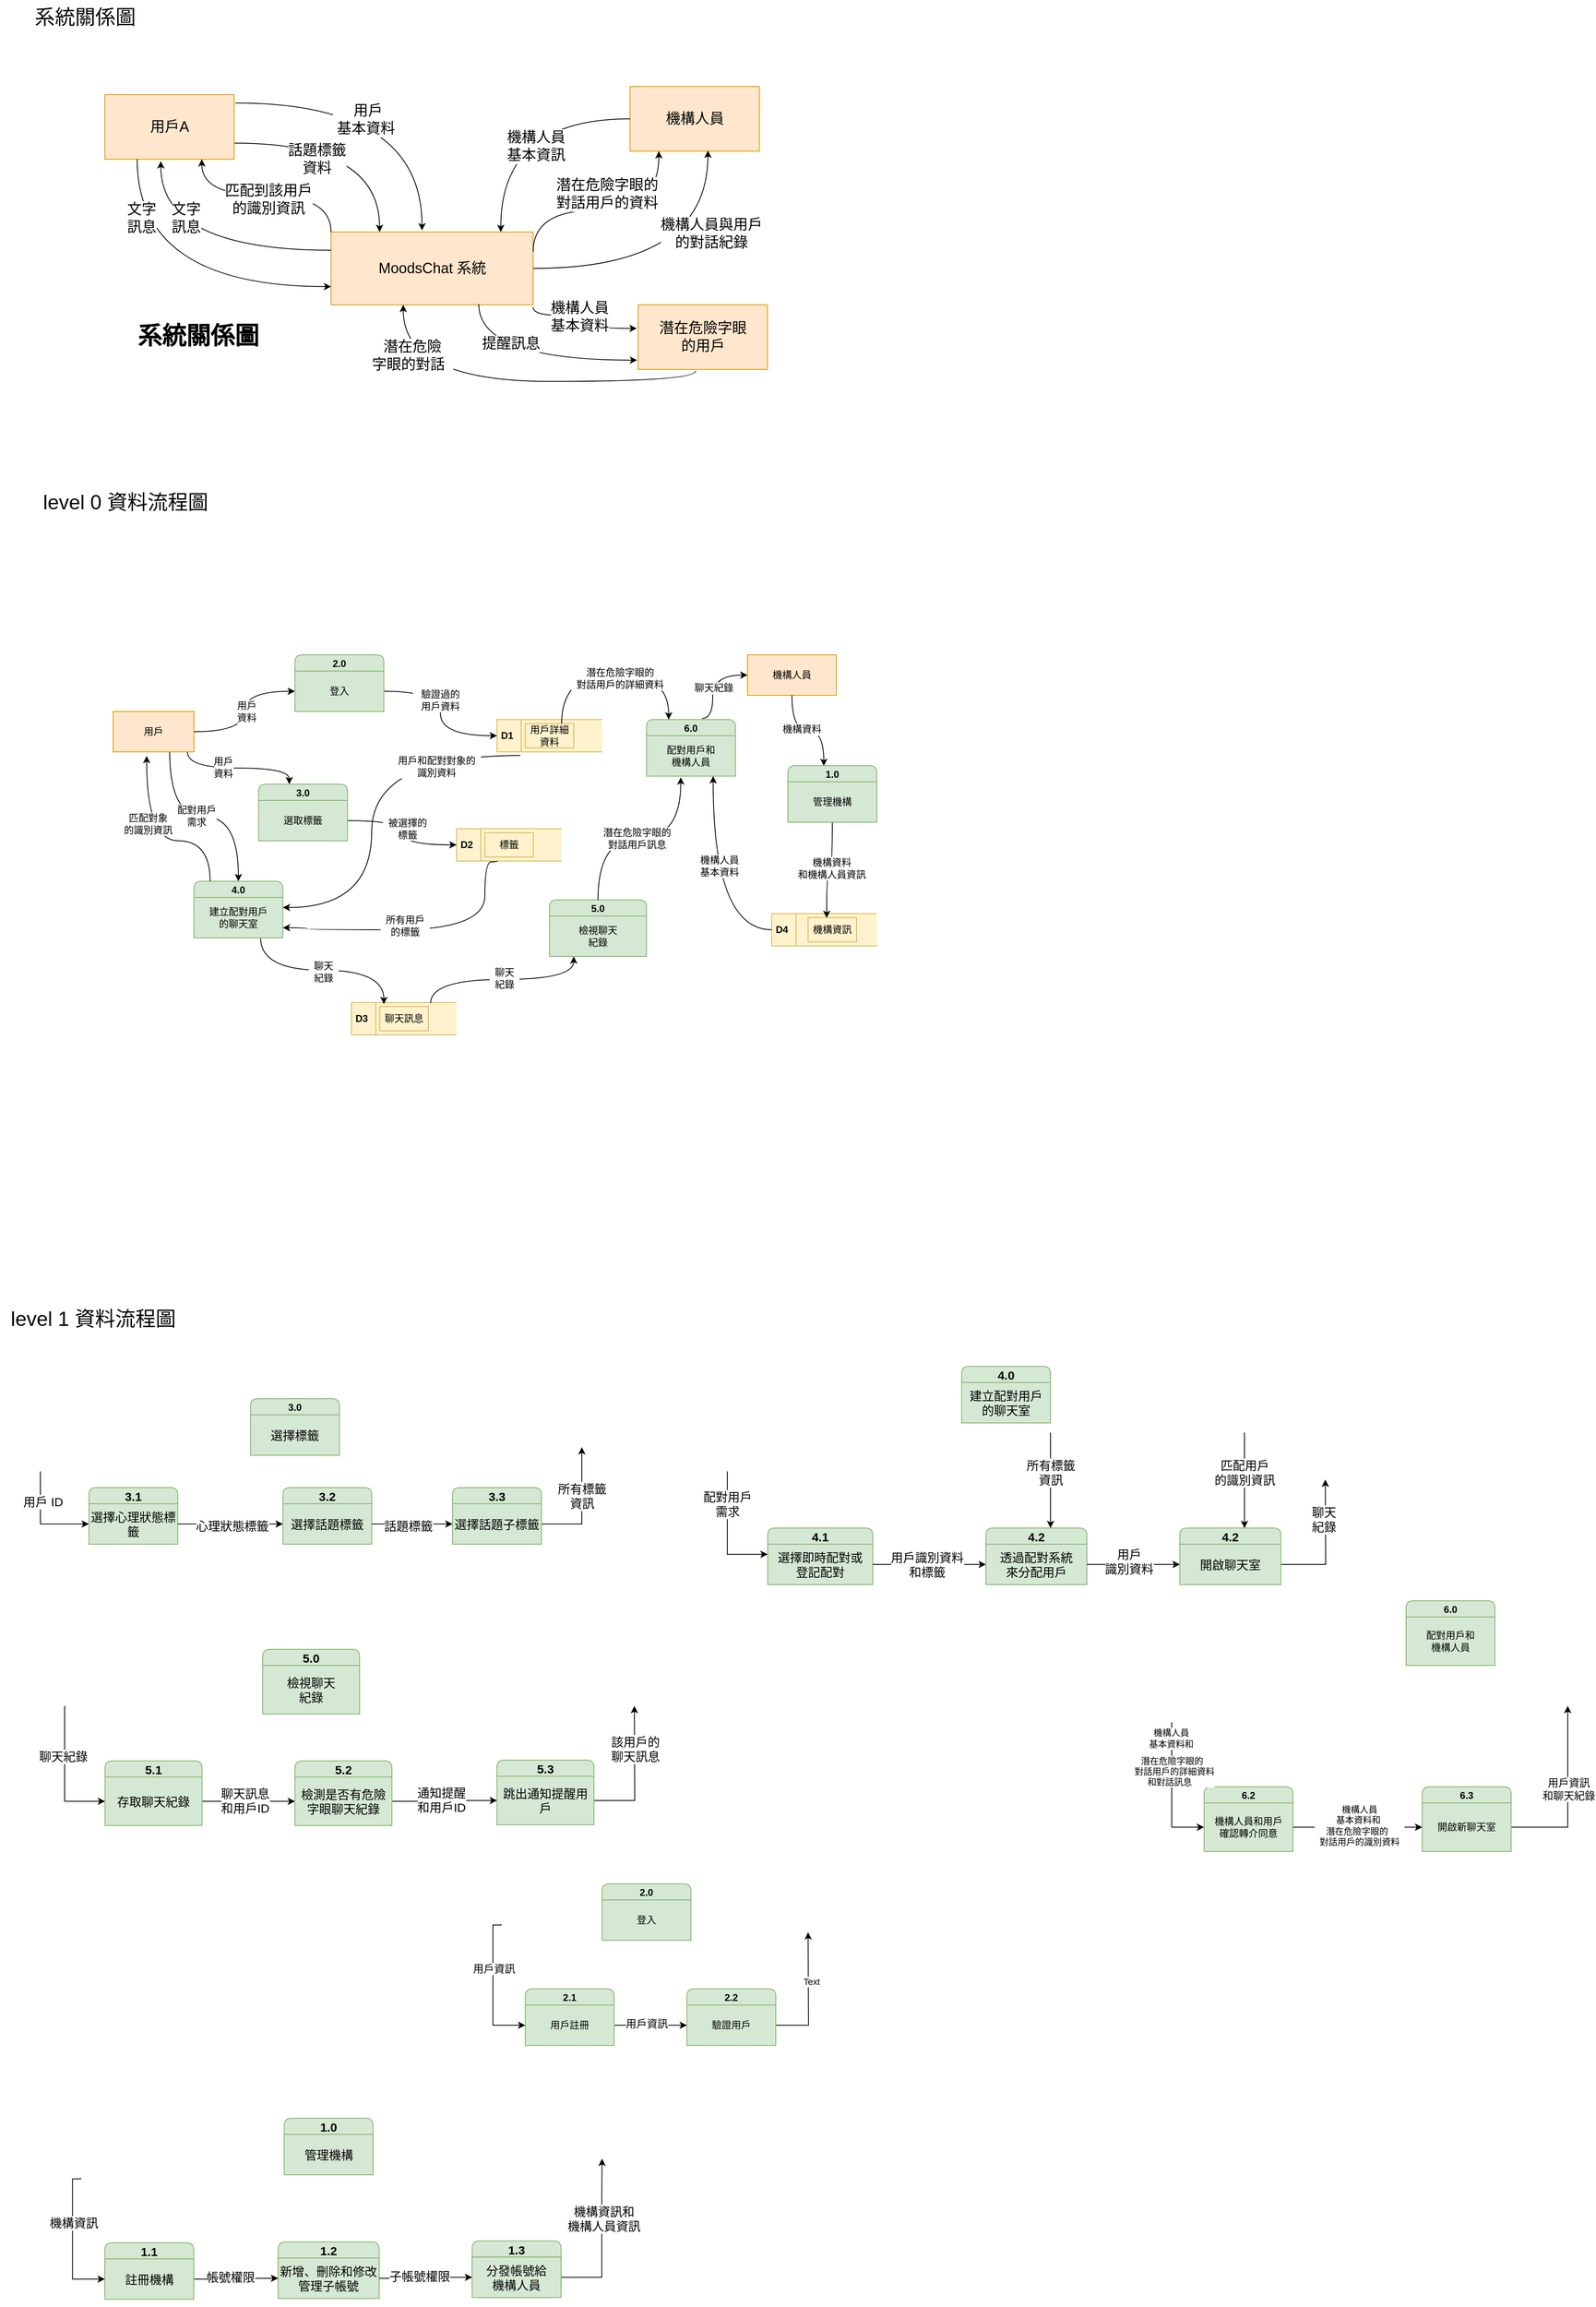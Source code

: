 <mxfile version="22.1.3" type="github">
  <diagram name="Page-1" id="b520641d-4fe3-3701-9064-5fc419738815">
    <mxGraphModel dx="1028" dy="1413" grid="1" gridSize="10" guides="1" tooltips="1" connect="1" arrows="1" fold="1" page="1" pageScale="1" pageWidth="1100" pageHeight="850" background="none" math="0" shadow="0">
      <root>
        <mxCell id="0" />
        <mxCell id="1" parent="0" />
        <mxCell id="XSnT0I2E9s_Pdc4EKmwq-57" value="&lt;font style=&quot;font-size: 25px;&quot;&gt;level 0 資料流程圖&lt;/font&gt;" style="text;html=1;align=center;verticalAlign=middle;resizable=0;points=[];autosize=1;strokeColor=none;fillColor=none;" parent="1" vertex="1">
          <mxGeometry x="70" y="-120" width="230" height="40" as="geometry" />
        </mxCell>
        <mxCell id="XSnT0I2E9s_Pdc4EKmwq-75" value="&lt;font style=&quot;font-size: 25px;&quot;&gt;系統關係圖&lt;/font&gt;" style="text;html=1;align=center;verticalAlign=middle;resizable=0;points=[];autosize=1;strokeColor=none;fillColor=none;" parent="1" vertex="1">
          <mxGeometry x="60" y="-720" width="150" height="40" as="geometry" />
        </mxCell>
        <mxCell id="XSnT0I2E9s_Pdc4EKmwq-82" value="&lt;font style=&quot;font-size: 25px;&quot;&gt;level 1 資料流程圖&lt;/font&gt;" style="text;html=1;align=center;verticalAlign=middle;resizable=0;points=[];autosize=1;strokeColor=none;fillColor=none;" parent="1" vertex="1">
          <mxGeometry x="30" y="890" width="230" height="40" as="geometry" />
        </mxCell>
        <mxCell id="K821H8Z_XoJj4-tN6GXi-30" value="" style="group" parent="1" vertex="1" connectable="0">
          <mxGeometry x="80" y="1010" width="670" height="180" as="geometry" />
        </mxCell>
        <mxCell id="XSnT0I2E9s_Pdc4EKmwq-91" value="3.0" style="swimlane;fontStyle=1;childLayout=stackLayout;horizontal=1;startSize=20;fillColor=#d5e8d4;horizontalStack=0;resizeParent=1;resizeParentMax=0;resizeLast=0;collapsible=0;marginBottom=0;swimlaneFillColor=#ffffff;rounded=1;fontFamily=Helvetica;verticalAlign=middle;strokeColor=#82b366;container=0;" parent="K821H8Z_XoJj4-tN6GXi-30" vertex="1">
          <mxGeometry x="260" width="110" height="70" as="geometry" />
        </mxCell>
        <mxCell id="XSnT0I2E9s_Pdc4EKmwq-98" value="3.1" style="swimlane;fontStyle=1;childLayout=stackLayout;horizontal=1;startSize=20;fillColor=#d5e8d4;horizontalStack=0;resizeParent=1;resizeParentMax=0;resizeLast=0;collapsible=0;marginBottom=0;swimlaneFillColor=#ffffff;rounded=1;fontFamily=Helvetica;verticalAlign=middle;strokeColor=#82b366;container=0;fontSize=15;" parent="K821H8Z_XoJj4-tN6GXi-30" vertex="1">
          <mxGeometry x="60" y="110" width="110" height="70" as="geometry" />
        </mxCell>
        <mxCell id="XSnT0I2E9s_Pdc4EKmwq-108" value="3.2" style="swimlane;fontStyle=1;childLayout=stackLayout;horizontal=1;startSize=20;fillColor=#d5e8d4;horizontalStack=0;resizeParent=1;resizeParentMax=0;resizeLast=0;collapsible=0;marginBottom=0;swimlaneFillColor=#ffffff;rounded=1;fontFamily=Helvetica;verticalAlign=middle;strokeColor=#82b366;container=0;fontSize=15;" parent="K821H8Z_XoJj4-tN6GXi-30" vertex="1">
          <mxGeometry x="300" y="110" width="110" height="70" as="geometry" />
        </mxCell>
        <mxCell id="XSnT0I2E9s_Pdc4EKmwq-114" value="3.3" style="swimlane;fontStyle=1;childLayout=stackLayout;horizontal=1;startSize=20;fillColor=#d5e8d4;horizontalStack=0;resizeParent=1;resizeParentMax=0;resizeLast=0;collapsible=0;marginBottom=0;swimlaneFillColor=#ffffff;rounded=1;fontFamily=Helvetica;verticalAlign=middle;strokeColor=#82b366;container=0;fontSize=15;" parent="K821H8Z_XoJj4-tN6GXi-30" vertex="1">
          <mxGeometry x="510" y="110" width="110" height="70" as="geometry" />
        </mxCell>
        <mxCell id="K821H8Z_XoJj4-tN6GXi-21" value="" style="endArrow=classic;html=1;rounded=0;entryX=0;entryY=0.5;entryDx=0;entryDy=0;fontSize=15;" parent="K821H8Z_XoJj4-tN6GXi-30" target="XSnT0I2E9s_Pdc4EKmwq-99" edge="1">
          <mxGeometry width="50" height="50" relative="1" as="geometry">
            <mxPoint y="90" as="sourcePoint" />
            <mxPoint x="20" y="70" as="targetPoint" />
            <Array as="points">
              <mxPoint y="130" />
              <mxPoint y="155" />
            </Array>
          </mxGeometry>
        </mxCell>
        <mxCell id="K821H8Z_XoJj4-tN6GXi-22" value="&lt;font style=&quot;font-size: 15px;&quot;&gt;用戶 ID&lt;/font&gt;" style="edgeLabel;html=1;align=center;verticalAlign=middle;resizable=0;points=[];container=0;fontSize=15;" parent="K821H8Z_XoJj4-tN6GXi-21" vertex="1" connectable="0">
          <mxGeometry x="-0.417" y="3" relative="1" as="geometry">
            <mxPoint as="offset" />
          </mxGeometry>
        </mxCell>
        <mxCell id="XSnT0I2E9s_Pdc4EKmwq-92" style="edgeStyle=orthogonalEdgeStyle;rounded=0;orthogonalLoop=1;jettySize=auto;html=1;exitX=0.5;exitY=1;exitDx=0;exitDy=0;fillColor=#d5e8d4;strokeColor=#82b366;fontSize=15;" parent="K821H8Z_XoJj4-tN6GXi-30" source="XSnT0I2E9s_Pdc4EKmwq-93" target="XSnT0I2E9s_Pdc4EKmwq-93" edge="1">
          <mxGeometry relative="1" as="geometry" />
        </mxCell>
        <mxCell id="XSnT0I2E9s_Pdc4EKmwq-93" value="選擇標籤" style="text;html=1;strokeColor=#82b366;fillColor=#d5e8d4;align=center;verticalAlign=middle;whiteSpace=wrap;rounded=0;container=0;fontSize=15;" parent="K821H8Z_XoJj4-tN6GXi-30" vertex="1">
          <mxGeometry x="260" y="20" width="110" height="50" as="geometry" />
        </mxCell>
        <mxCell id="XSnT0I2E9s_Pdc4EKmwq-99" value="選擇心理狀態標籤" style="text;html=1;strokeColor=#82b366;fillColor=#d5e8d4;align=center;verticalAlign=middle;whiteSpace=wrap;rounded=0;container=0;fontSize=15;" parent="K821H8Z_XoJj4-tN6GXi-30" vertex="1">
          <mxGeometry x="60" y="130" width="110" height="50" as="geometry" />
        </mxCell>
        <mxCell id="XSnT0I2E9s_Pdc4EKmwq-100" style="edgeStyle=orthogonalEdgeStyle;rounded=0;orthogonalLoop=1;jettySize=auto;html=1;exitX=0.5;exitY=1;exitDx=0;exitDy=0;fillColor=#d5e8d4;strokeColor=#82b366;fontSize=15;" parent="K821H8Z_XoJj4-tN6GXi-30" source="XSnT0I2E9s_Pdc4EKmwq-99" target="XSnT0I2E9s_Pdc4EKmwq-99" edge="1">
          <mxGeometry relative="1" as="geometry" />
        </mxCell>
        <mxCell id="XSnT0I2E9s_Pdc4EKmwq-109" value="選擇話題標籤" style="text;html=1;strokeColor=#82b366;fillColor=#d5e8d4;align=center;verticalAlign=middle;whiteSpace=wrap;rounded=0;container=0;fontSize=15;" parent="K821H8Z_XoJj4-tN6GXi-30" vertex="1">
          <mxGeometry x="300" y="130" width="110" height="50" as="geometry" />
        </mxCell>
        <mxCell id="K821H8Z_XoJj4-tN6GXi-3" style="edgeStyle=orthogonalEdgeStyle;rounded=0;orthogonalLoop=1;jettySize=auto;html=1;entryX=0;entryY=0.5;entryDx=0;entryDy=0;fontSize=15;" parent="K821H8Z_XoJj4-tN6GXi-30" source="XSnT0I2E9s_Pdc4EKmwq-99" target="XSnT0I2E9s_Pdc4EKmwq-109" edge="1">
          <mxGeometry relative="1" as="geometry" />
        </mxCell>
        <mxCell id="K821H8Z_XoJj4-tN6GXi-7" value="&lt;font style=&quot;font-size: 15px;&quot;&gt;心理狀態標籤&lt;/font&gt;" style="edgeLabel;html=1;align=center;verticalAlign=middle;resizable=0;points=[];container=0;fontSize=15;" parent="K821H8Z_XoJj4-tN6GXi-3" vertex="1" connectable="0">
          <mxGeometry x="0.02" y="-2" relative="1" as="geometry">
            <mxPoint as="offset" />
          </mxGeometry>
        </mxCell>
        <mxCell id="XSnT0I2E9s_Pdc4EKmwq-110" style="edgeStyle=orthogonalEdgeStyle;rounded=0;orthogonalLoop=1;jettySize=auto;html=1;exitX=0.5;exitY=1;exitDx=0;exitDy=0;fillColor=#d5e8d4;strokeColor=#82b366;fontSize=15;" parent="K821H8Z_XoJj4-tN6GXi-30" source="XSnT0I2E9s_Pdc4EKmwq-109" target="XSnT0I2E9s_Pdc4EKmwq-109" edge="1">
          <mxGeometry relative="1" as="geometry" />
        </mxCell>
        <mxCell id="XSnT0I2E9s_Pdc4EKmwq-116" style="edgeStyle=orthogonalEdgeStyle;rounded=0;orthogonalLoop=1;jettySize=auto;html=1;exitX=0.5;exitY=1;exitDx=0;exitDy=0;fillColor=#d5e8d4;strokeColor=#82b366;fontSize=15;" parent="K821H8Z_XoJj4-tN6GXi-30" edge="1">
          <mxGeometry relative="1" as="geometry">
            <mxPoint x="576" y="180" as="sourcePoint" />
            <mxPoint x="576" y="180" as="targetPoint" />
          </mxGeometry>
        </mxCell>
        <mxCell id="K821H8Z_XoJj4-tN6GXi-16" style="edgeStyle=orthogonalEdgeStyle;rounded=0;orthogonalLoop=1;jettySize=auto;html=1;fontSize=15;" parent="K821H8Z_XoJj4-tN6GXi-30" source="XSnT0I2E9s_Pdc4EKmwq-115" edge="1">
          <mxGeometry relative="1" as="geometry">
            <mxPoint x="670" y="60" as="targetPoint" />
            <Array as="points">
              <mxPoint x="670" y="155" />
              <mxPoint x="670" y="80" />
            </Array>
          </mxGeometry>
        </mxCell>
        <mxCell id="K821H8Z_XoJj4-tN6GXi-17" value="&lt;font style=&quot;font-size: 15px;&quot;&gt;所有標籤&lt;br style=&quot;font-size: 15px;&quot;&gt;資訊&lt;br style=&quot;font-size: 15px;&quot;&gt;&lt;/font&gt;" style="edgeLabel;html=1;align=center;verticalAlign=middle;resizable=0;points=[];container=0;fontSize=15;" parent="K821H8Z_XoJj4-tN6GXi-16" vertex="1" connectable="0">
          <mxGeometry x="-0.092" y="-2" relative="1" as="geometry">
            <mxPoint x="-2" y="-19" as="offset" />
          </mxGeometry>
        </mxCell>
        <mxCell id="XSnT0I2E9s_Pdc4EKmwq-115" value="選擇話題子標籤" style="text;html=1;strokeColor=#82b366;fillColor=#d5e8d4;align=center;verticalAlign=middle;whiteSpace=wrap;rounded=0;container=0;fontSize=15;" parent="K821H8Z_XoJj4-tN6GXi-30" vertex="1">
          <mxGeometry x="510" y="130" width="110" height="50" as="geometry" />
        </mxCell>
        <mxCell id="K821H8Z_XoJj4-tN6GXi-6" style="edgeStyle=orthogonalEdgeStyle;rounded=0;orthogonalLoop=1;jettySize=auto;html=1;entryX=0;entryY=0.5;entryDx=0;entryDy=0;fontSize=15;" parent="K821H8Z_XoJj4-tN6GXi-30" source="XSnT0I2E9s_Pdc4EKmwq-109" target="XSnT0I2E9s_Pdc4EKmwq-115" edge="1">
          <mxGeometry relative="1" as="geometry">
            <mxPoint x="485" y="155" as="targetPoint" />
          </mxGeometry>
        </mxCell>
        <mxCell id="K821H8Z_XoJj4-tN6GXi-9" value="&lt;font style=&quot;font-size: 15px;&quot;&gt;話題標籤&lt;/font&gt;" style="edgeLabel;html=1;align=center;verticalAlign=middle;resizable=0;points=[];container=0;fontSize=15;" parent="K821H8Z_XoJj4-tN6GXi-6" vertex="1" connectable="0">
          <mxGeometry x="-0.096" y="-2" relative="1" as="geometry">
            <mxPoint as="offset" />
          </mxGeometry>
        </mxCell>
        <mxCell id="XSnT0I2E9s_Pdc4EKmwq-78" value="2.0" style="swimlane;fontStyle=1;childLayout=stackLayout;horizontal=1;startSize=20;fillColor=#d5e8d4;horizontalStack=0;resizeParent=1;resizeParentMax=0;resizeLast=0;collapsible=0;marginBottom=0;swimlaneFillColor=#ffffff;rounded=1;fontFamily=Helvetica;verticalAlign=middle;strokeColor=#82b366;container=0;" parent="1" vertex="1">
          <mxGeometry x="775" y="1610" width="110" height="70" as="geometry" />
        </mxCell>
        <mxCell id="XSnT0I2E9s_Pdc4EKmwq-83" value="2.1" style="swimlane;fontStyle=1;childLayout=stackLayout;horizontal=1;startSize=20;fillColor=#d5e8d4;horizontalStack=0;resizeParent=1;resizeParentMax=0;resizeLast=0;collapsible=0;marginBottom=0;swimlaneFillColor=#ffffff;rounded=1;fontFamily=Helvetica;verticalAlign=middle;strokeColor=#82b366;container=0;" parent="1" vertex="1">
          <mxGeometry x="680" y="1740" width="110" height="70" as="geometry" />
        </mxCell>
        <mxCell id="XSnT0I2E9s_Pdc4EKmwq-86" value="2.2" style="swimlane;fontStyle=1;childLayout=stackLayout;horizontal=1;startSize=20;fillColor=#d5e8d4;horizontalStack=0;resizeParent=1;resizeParentMax=0;resizeLast=0;collapsible=0;marginBottom=0;swimlaneFillColor=#ffffff;rounded=1;fontFamily=Helvetica;verticalAlign=middle;strokeColor=#82b366;container=0;" parent="1" vertex="1">
          <mxGeometry x="880" y="1740" width="110" height="70" as="geometry" />
        </mxCell>
        <mxCell id="XSnT0I2E9s_Pdc4EKmwq-79" value="登入" style="text;html=1;strokeColor=#82b366;fillColor=#d5e8d4;align=center;verticalAlign=middle;whiteSpace=wrap;rounded=0;container=0;" parent="1" vertex="1">
          <mxGeometry x="775" y="1630" width="110" height="50" as="geometry" />
        </mxCell>
        <mxCell id="XSnT0I2E9s_Pdc4EKmwq-80" style="edgeStyle=orthogonalEdgeStyle;rounded=0;orthogonalLoop=1;jettySize=auto;html=1;exitX=0.5;exitY=1;exitDx=0;exitDy=0;fillColor=#d5e8d4;strokeColor=#82b366;" parent="1" source="XSnT0I2E9s_Pdc4EKmwq-79" target="XSnT0I2E9s_Pdc4EKmwq-79" edge="1">
          <mxGeometry relative="1" as="geometry" />
        </mxCell>
        <mxCell id="K821H8Z_XoJj4-tN6GXi-78" style="edgeStyle=orthogonalEdgeStyle;rounded=0;orthogonalLoop=1;jettySize=auto;html=1;entryX=0;entryY=0.5;entryDx=0;entryDy=0;" parent="1" source="XSnT0I2E9s_Pdc4EKmwq-84" target="XSnT0I2E9s_Pdc4EKmwq-87" edge="1">
          <mxGeometry relative="1" as="geometry" />
        </mxCell>
        <mxCell id="K821H8Z_XoJj4-tN6GXi-79" value="&lt;font style=&quot;font-size: 13px;&quot;&gt;用戶資訊&lt;/font&gt;" style="edgeLabel;html=1;align=center;verticalAlign=middle;resizable=0;points=[];" parent="K821H8Z_XoJj4-tN6GXi-78" vertex="1" connectable="0">
          <mxGeometry x="-0.12" y="2" relative="1" as="geometry">
            <mxPoint as="offset" />
          </mxGeometry>
        </mxCell>
        <mxCell id="XSnT0I2E9s_Pdc4EKmwq-84" value="用戶註冊" style="text;html=1;strokeColor=#82b366;fillColor=#d5e8d4;align=center;verticalAlign=middle;whiteSpace=wrap;rounded=0;container=0;" parent="1" vertex="1">
          <mxGeometry x="680" y="1760" width="110" height="50" as="geometry" />
        </mxCell>
        <mxCell id="K821H8Z_XoJj4-tN6GXi-80" style="edgeStyle=orthogonalEdgeStyle;rounded=0;orthogonalLoop=1;jettySize=auto;html=1;" parent="1" source="XSnT0I2E9s_Pdc4EKmwq-87" edge="1">
          <mxGeometry relative="1" as="geometry">
            <mxPoint x="1030" y="1670" as="targetPoint" />
          </mxGeometry>
        </mxCell>
        <mxCell id="K821H8Z_XoJj4-tN6GXi-81" value="Text" style="edgeLabel;html=1;align=center;verticalAlign=middle;resizable=0;points=[];" parent="K821H8Z_XoJj4-tN6GXi-80" vertex="1" connectable="0">
          <mxGeometry x="0.213" y="-3" relative="1" as="geometry">
            <mxPoint as="offset" />
          </mxGeometry>
        </mxCell>
        <mxCell id="XSnT0I2E9s_Pdc4EKmwq-87" value="驗證用戶" style="text;html=1;strokeColor=#82b366;fillColor=#d5e8d4;align=center;verticalAlign=middle;whiteSpace=wrap;rounded=0;container=0;" parent="1" vertex="1">
          <mxGeometry x="880" y="1760" width="110" height="50" as="geometry" />
        </mxCell>
        <mxCell id="XSnT0I2E9s_Pdc4EKmwq-88" style="edgeStyle=orthogonalEdgeStyle;rounded=0;orthogonalLoop=1;jettySize=auto;html=1;exitX=0.5;exitY=1;exitDx=0;exitDy=0;fillColor=#d5e8d4;strokeColor=#82b366;" parent="1" source="XSnT0I2E9s_Pdc4EKmwq-87" target="XSnT0I2E9s_Pdc4EKmwq-87" edge="1">
          <mxGeometry relative="1" as="geometry" />
        </mxCell>
        <mxCell id="K821H8Z_XoJj4-tN6GXi-75" style="edgeStyle=orthogonalEdgeStyle;rounded=0;orthogonalLoop=1;jettySize=auto;html=1;entryX=0;entryY=0.5;entryDx=0;entryDy=0;" parent="1" edge="1">
          <mxGeometry relative="1" as="geometry">
            <mxPoint x="680" y="1785" as="targetPoint" />
            <mxPoint x="650" y="1660" as="sourcePoint" />
            <Array as="points">
              <mxPoint x="650" y="1661" />
              <mxPoint x="640" y="1661" />
              <mxPoint x="640" y="1785" />
            </Array>
          </mxGeometry>
        </mxCell>
        <mxCell id="K821H8Z_XoJj4-tN6GXi-76" value="&lt;font style=&quot;font-size: 13px;&quot;&gt;用戶資訊&lt;/font&gt;" style="edgeLabel;html=1;align=center;verticalAlign=middle;resizable=0;points=[];" parent="K821H8Z_XoJj4-tN6GXi-75" vertex="1" connectable="0">
          <mxGeometry x="-0.259" y="1" relative="1" as="geometry">
            <mxPoint as="offset" />
          </mxGeometry>
        </mxCell>
        <mxCell id="XSnT0I2E9s_Pdc4EKmwq-134" value="5.0" style="swimlane;fontStyle=1;childLayout=stackLayout;horizontal=1;startSize=20;fillColor=#d5e8d4;horizontalStack=0;resizeParent=1;resizeParentMax=0;resizeLast=0;collapsible=0;marginBottom=0;swimlaneFillColor=#ffffff;rounded=1;fontFamily=Helvetica;verticalAlign=middle;strokeColor=#82b366;container=0;fontSize=15;" parent="1" vertex="1">
          <mxGeometry x="355" y="1320" width="120" height="80" as="geometry" />
        </mxCell>
        <mxCell id="XSnT0I2E9s_Pdc4EKmwq-137" value="5.1" style="swimlane;fontStyle=1;childLayout=stackLayout;horizontal=1;startSize=20;fillColor=#d5e8d4;horizontalStack=0;resizeParent=1;resizeParentMax=0;resizeLast=0;collapsible=0;marginBottom=0;swimlaneFillColor=#ffffff;rounded=1;fontFamily=Helvetica;verticalAlign=middle;strokeColor=#82b366;container=0;fontSize=15;" parent="1" vertex="1">
          <mxGeometry x="160" y="1458" width="120" height="80" as="geometry" />
        </mxCell>
        <mxCell id="XSnT0I2E9s_Pdc4EKmwq-141" value="5.2" style="swimlane;fontStyle=1;childLayout=stackLayout;horizontal=1;startSize=20;fillColor=#d5e8d4;horizontalStack=0;resizeParent=1;resizeParentMax=0;resizeLast=0;collapsible=0;marginBottom=0;swimlaneFillColor=#ffffff;rounded=1;fontFamily=Helvetica;verticalAlign=middle;strokeColor=#82b366;container=0;fontSize=15;" parent="1" vertex="1">
          <mxGeometry x="395" y="1458" width="120" height="80" as="geometry" />
        </mxCell>
        <mxCell id="XSnT0I2E9s_Pdc4EKmwq-145" value="5.3" style="swimlane;fontStyle=1;childLayout=stackLayout;horizontal=1;startSize=20;fillColor=#d5e8d4;horizontalStack=0;resizeParent=1;resizeParentMax=0;resizeLast=0;collapsible=0;marginBottom=0;swimlaneFillColor=#ffffff;rounded=1;fontFamily=Helvetica;verticalAlign=middle;strokeColor=#82b366;container=0;fontSize=15;" parent="1" vertex="1">
          <mxGeometry x="645" y="1457" width="120" height="80" as="geometry" />
        </mxCell>
        <mxCell id="XSnT0I2E9s_Pdc4EKmwq-135" style="edgeStyle=orthogonalEdgeStyle;rounded=0;orthogonalLoop=1;jettySize=auto;html=1;exitX=0.5;exitY=1;exitDx=0;exitDy=0;fillColor=#d5e8d4;strokeColor=#82b366;fontSize=15;" parent="1" source="XSnT0I2E9s_Pdc4EKmwq-136" target="XSnT0I2E9s_Pdc4EKmwq-136" edge="1">
          <mxGeometry relative="1" as="geometry" />
        </mxCell>
        <mxCell id="XSnT0I2E9s_Pdc4EKmwq-136" value="檢視聊天&lt;br style=&quot;font-size: 15px;&quot;&gt;紀錄" style="text;html=1;strokeColor=#82b366;fillColor=#d5e8d4;align=center;verticalAlign=middle;whiteSpace=wrap;rounded=0;container=0;fontSize=15;" parent="1" vertex="1">
          <mxGeometry x="355" y="1340" width="120" height="60" as="geometry" />
        </mxCell>
        <mxCell id="XSnT0I2E9s_Pdc4EKmwq-138" style="edgeStyle=orthogonalEdgeStyle;rounded=0;orthogonalLoop=1;jettySize=auto;html=1;exitX=0.5;exitY=1;exitDx=0;exitDy=0;fillColor=#d5e8d4;strokeColor=#82b366;fontSize=15;" parent="1" source="XSnT0I2E9s_Pdc4EKmwq-139" target="XSnT0I2E9s_Pdc4EKmwq-139" edge="1">
          <mxGeometry relative="1" as="geometry" />
        </mxCell>
        <mxCell id="K821H8Z_XoJj4-tN6GXi-83" style="edgeStyle=orthogonalEdgeStyle;rounded=0;orthogonalLoop=1;jettySize=auto;html=1;entryX=0;entryY=0.5;entryDx=0;entryDy=0;fontSize=15;" parent="1" target="XSnT0I2E9s_Pdc4EKmwq-139" edge="1">
          <mxGeometry relative="1" as="geometry">
            <mxPoint x="130" y="1410" as="targetPoint" />
            <mxPoint x="110" y="1390" as="sourcePoint" />
            <Array as="points">
              <mxPoint x="110" y="1508" />
            </Array>
          </mxGeometry>
        </mxCell>
        <mxCell id="K821H8Z_XoJj4-tN6GXi-84" value="&lt;span style=&quot;font-size: 15px;&quot;&gt;聊天紀錄&lt;br&gt;&lt;/span&gt;" style="edgeLabel;html=1;align=center;verticalAlign=middle;resizable=0;points=[];fontSize=15;" parent="K821H8Z_XoJj4-tN6GXi-83" vertex="1" connectable="0">
          <mxGeometry x="-0.27" y="-2" relative="1" as="geometry">
            <mxPoint as="offset" />
          </mxGeometry>
        </mxCell>
        <mxCell id="K821H8Z_XoJj4-tN6GXi-87" style="edgeStyle=orthogonalEdgeStyle;rounded=0;orthogonalLoop=1;jettySize=auto;html=1;entryX=0;entryY=0.5;entryDx=0;entryDy=0;fontSize=15;" parent="1" source="XSnT0I2E9s_Pdc4EKmwq-139" target="XSnT0I2E9s_Pdc4EKmwq-143" edge="1">
          <mxGeometry relative="1" as="geometry" />
        </mxCell>
        <mxCell id="K821H8Z_XoJj4-tN6GXi-89" value="&lt;font style=&quot;font-size: 15px;&quot;&gt;聊天訊息&lt;br&gt;和用戶ID&lt;br&gt;&lt;/font&gt;" style="edgeLabel;html=1;align=center;verticalAlign=middle;resizable=0;points=[];fontSize=15;" parent="K821H8Z_XoJj4-tN6GXi-87" vertex="1" connectable="0">
          <mxGeometry x="0.009" y="3" relative="1" as="geometry">
            <mxPoint x="-5" y="2" as="offset" />
          </mxGeometry>
        </mxCell>
        <mxCell id="XSnT0I2E9s_Pdc4EKmwq-139" value="存取聊天紀錄" style="text;html=1;strokeColor=#82b366;fillColor=#d5e8d4;align=center;verticalAlign=middle;whiteSpace=wrap;rounded=0;container=0;fontSize=15;" parent="1" vertex="1">
          <mxGeometry x="160" y="1478" width="120" height="60" as="geometry" />
        </mxCell>
        <mxCell id="XSnT0I2E9s_Pdc4EKmwq-142" style="edgeStyle=orthogonalEdgeStyle;rounded=0;orthogonalLoop=1;jettySize=auto;html=1;exitX=0.5;exitY=1;exitDx=0;exitDy=0;fillColor=#d5e8d4;strokeColor=#82b366;fontSize=15;" parent="1" source="XSnT0I2E9s_Pdc4EKmwq-143" target="XSnT0I2E9s_Pdc4EKmwq-143" edge="1">
          <mxGeometry relative="1" as="geometry" />
        </mxCell>
        <mxCell id="K821H8Z_XoJj4-tN6GXi-90" style="edgeStyle=orthogonalEdgeStyle;rounded=0;orthogonalLoop=1;jettySize=auto;html=1;fontSize=15;" parent="1" source="XSnT0I2E9s_Pdc4EKmwq-143" target="XSnT0I2E9s_Pdc4EKmwq-147" edge="1">
          <mxGeometry relative="1" as="geometry" />
        </mxCell>
        <mxCell id="K821H8Z_XoJj4-tN6GXi-99" value="通知提醒&lt;br&gt;和用戶ID" style="edgeLabel;html=1;align=center;verticalAlign=middle;resizable=0;points=[];fontSize=15;" parent="K821H8Z_XoJj4-tN6GXi-90" vertex="1" connectable="0">
          <mxGeometry x="-0.01" y="3" relative="1" as="geometry">
            <mxPoint x="-1" y="-2" as="offset" />
          </mxGeometry>
        </mxCell>
        <mxCell id="XSnT0I2E9s_Pdc4EKmwq-143" value="檢測是否有危險字眼聊天紀錄" style="text;html=1;strokeColor=#82b366;fillColor=#d5e8d4;align=center;verticalAlign=middle;whiteSpace=wrap;rounded=0;container=0;fontSize=15;" parent="1" vertex="1">
          <mxGeometry x="395" y="1478" width="120" height="60" as="geometry" />
        </mxCell>
        <mxCell id="XSnT0I2E9s_Pdc4EKmwq-146" style="edgeStyle=orthogonalEdgeStyle;rounded=0;orthogonalLoop=1;jettySize=auto;html=1;exitX=0.5;exitY=1;exitDx=0;exitDy=0;fillColor=#d5e8d4;strokeColor=#82b366;fontSize=15;" parent="1" source="XSnT0I2E9s_Pdc4EKmwq-147" target="XSnT0I2E9s_Pdc4EKmwq-147" edge="1">
          <mxGeometry relative="1" as="geometry" />
        </mxCell>
        <mxCell id="K821H8Z_XoJj4-tN6GXi-100" style="edgeStyle=orthogonalEdgeStyle;rounded=0;orthogonalLoop=1;jettySize=auto;html=1;fontSize=15;" parent="1" source="XSnT0I2E9s_Pdc4EKmwq-147" edge="1">
          <mxGeometry relative="1" as="geometry">
            <mxPoint x="815" y="1390" as="targetPoint" />
          </mxGeometry>
        </mxCell>
        <mxCell id="K821H8Z_XoJj4-tN6GXi-101" value="&lt;font style=&quot;font-size: 15px;&quot;&gt;該用戶的&lt;br&gt;聊天訊息&lt;/font&gt;" style="edgeLabel;html=1;align=center;verticalAlign=middle;resizable=0;points=[];fontSize=15;" parent="K821H8Z_XoJj4-tN6GXi-100" vertex="1" connectable="0">
          <mxGeometry x="0.372" y="-1" relative="1" as="geometry">
            <mxPoint as="offset" />
          </mxGeometry>
        </mxCell>
        <mxCell id="XSnT0I2E9s_Pdc4EKmwq-147" value="跳出通知提醒用戶" style="text;html=1;strokeColor=#82b366;fillColor=#d5e8d4;align=center;verticalAlign=middle;whiteSpace=wrap;rounded=0;container=0;fontSize=15;" parent="1" vertex="1">
          <mxGeometry x="645" y="1477" width="120" height="60" as="geometry" />
        </mxCell>
        <mxCell id="KUBz-K5o_VqW28EiwCGI-49" value="" style="group" vertex="1" connectable="0" parent="1">
          <mxGeometry x="1480" y="1350" width="490" height="220" as="geometry" />
        </mxCell>
        <mxCell id="XSnT0I2E9s_Pdc4EKmwq-291" value="6.2" style="swimlane;fontStyle=1;childLayout=stackLayout;horizontal=1;startSize=20;fillColor=#d5e8d4;horizontalStack=0;resizeParent=1;resizeParentMax=0;resizeLast=0;collapsible=0;marginBottom=0;swimlaneFillColor=#ffffff;rounded=1;fontFamily=Helvetica;verticalAlign=middle;container=0;strokeColor=#82b366;" parent="KUBz-K5o_VqW28EiwCGI-49" vertex="1">
          <mxGeometry x="40" y="140" width="110" height="70" as="geometry" />
        </mxCell>
        <mxCell id="KUBz-K5o_VqW28EiwCGI-38" style="edgeStyle=orthogonalEdgeStyle;rounded=0;orthogonalLoop=1;jettySize=auto;html=1;entryX=0;entryY=0.5;entryDx=0;entryDy=0;" edge="1" parent="KUBz-K5o_VqW28EiwCGI-49" target="XSnT0I2E9s_Pdc4EKmwq-292">
          <mxGeometry relative="1" as="geometry">
            <mxPoint x="10" y="70" as="targetPoint" />
            <mxPoint y="60" as="sourcePoint" />
            <Array as="points">
              <mxPoint y="190" />
            </Array>
          </mxGeometry>
        </mxCell>
        <mxCell id="KUBz-K5o_VqW28EiwCGI-41" value="機構人員&lt;br style=&quot;border-color: var(--border-color);&quot;&gt;基本資料和" style="edgeLabel;html=1;align=center;verticalAlign=middle;resizable=0;points=[];" vertex="1" connectable="0" parent="KUBz-K5o_VqW28EiwCGI-38">
          <mxGeometry x="-0.727" y="-1" relative="1" as="geometry">
            <mxPoint y="-3" as="offset" />
          </mxGeometry>
        </mxCell>
        <mxCell id="KUBz-K5o_VqW28EiwCGI-43" value="&amp;nbsp; 潛在危險字眼的&amp;nbsp;&amp;nbsp;&lt;br style=&quot;border-color: var(--border-color);&quot;&gt;&amp;nbsp; 對話用戶的詳細資料&lt;br&gt;和對話訊息&amp;nbsp;&amp;nbsp;" style="edgeLabel;html=1;align=center;verticalAlign=middle;resizable=0;points=[];" vertex="1" connectable="0" parent="KUBz-K5o_VqW28EiwCGI-38">
          <mxGeometry x="-0.256" relative="1" as="geometry">
            <mxPoint y="-2" as="offset" />
          </mxGeometry>
        </mxCell>
        <mxCell id="XSnT0I2E9s_Pdc4EKmwq-292" value="機構人員和用戶&lt;br&gt;確認轉介同意" style="text;html=1;strokeColor=#82b366;fillColor=#d5e8d4;align=center;verticalAlign=middle;whiteSpace=wrap;rounded=0;container=0;" parent="KUBz-K5o_VqW28EiwCGI-49" vertex="1">
          <mxGeometry x="40" y="160" width="110" height="60" as="geometry" />
        </mxCell>
        <mxCell id="XSnT0I2E9s_Pdc4EKmwq-293" value="6.3" style="swimlane;fontStyle=1;childLayout=stackLayout;horizontal=1;startSize=20;fillColor=#d5e8d4;horizontalStack=0;resizeParent=1;resizeParentMax=0;resizeLast=0;collapsible=0;marginBottom=0;swimlaneFillColor=#ffffff;rounded=1;fontFamily=Helvetica;verticalAlign=middle;container=0;strokeColor=#82b366;" parent="KUBz-K5o_VqW28EiwCGI-49" vertex="1">
          <mxGeometry x="310" y="140" width="110" height="70" as="geometry" />
        </mxCell>
        <mxCell id="K821H8Z_XoJj4-tN6GXi-55" style="edgeStyle=orthogonalEdgeStyle;rounded=0;orthogonalLoop=1;jettySize=auto;html=1;" parent="KUBz-K5o_VqW28EiwCGI-49" source="XSnT0I2E9s_Pdc4EKmwq-294" edge="1">
          <mxGeometry relative="1" as="geometry">
            <mxPoint x="490" y="40" as="targetPoint" />
            <Array as="points">
              <mxPoint x="490" y="190" />
              <mxPoint x="490" y="60" />
            </Array>
          </mxGeometry>
        </mxCell>
        <mxCell id="K821H8Z_XoJj4-tN6GXi-56" value="用戶資訊&lt;br&gt;和聊天紀錄" style="edgeLabel;html=1;align=center;verticalAlign=middle;resizable=0;points=[];fontSize=13;" parent="K821H8Z_XoJj4-tN6GXi-55" vertex="1" connectable="0">
          <mxGeometry x="0.07" y="-1" relative="1" as="geometry">
            <mxPoint as="offset" />
          </mxGeometry>
        </mxCell>
        <mxCell id="XSnT0I2E9s_Pdc4EKmwq-294" value="開啟新聊天室" style="text;html=1;strokeColor=#82b366;fillColor=#d5e8d4;align=center;verticalAlign=middle;whiteSpace=wrap;rounded=0;container=0;" parent="KUBz-K5o_VqW28EiwCGI-49" vertex="1">
          <mxGeometry x="310" y="160" width="110" height="60" as="geometry" />
        </mxCell>
        <mxCell id="K821H8Z_XoJj4-tN6GXi-50" style="edgeStyle=orthogonalEdgeStyle;rounded=0;orthogonalLoop=1;jettySize=auto;html=1;entryX=0;entryY=0.5;entryDx=0;entryDy=0;" parent="KUBz-K5o_VqW28EiwCGI-49" source="XSnT0I2E9s_Pdc4EKmwq-292" target="XSnT0I2E9s_Pdc4EKmwq-294" edge="1">
          <mxGeometry relative="1" as="geometry" />
        </mxCell>
        <mxCell id="K821H8Z_XoJj4-tN6GXi-54" value="機構人員&lt;br style=&quot;border-color: var(--border-color);&quot;&gt;基本資料和&amp;nbsp; &lt;br&gt;潛在危險字眼的&amp;nbsp;&amp;nbsp;&lt;br style=&quot;border-color: var(--border-color);&quot;&gt;&amp;nbsp; 對話用戶的識別資料&amp;nbsp;&amp;nbsp;" style="edgeLabel;html=1;align=center;verticalAlign=middle;resizable=0;points=[];" parent="K821H8Z_XoJj4-tN6GXi-50" vertex="1" connectable="0">
          <mxGeometry x="0.025" y="2" relative="1" as="geometry">
            <mxPoint as="offset" />
          </mxGeometry>
        </mxCell>
        <mxCell id="fNcy3bQCWvAig09WXgaw-86" value="" style="group;fontSize=18;" parent="1" vertex="1" connectable="0">
          <mxGeometry x="159.72" y="-630" width="820" height="397" as="geometry" />
        </mxCell>
        <mxCell id="fNcy3bQCWvAig09WXgaw-78" value="&lt;font size=&quot;1&quot; style=&quot;&quot;&gt;&lt;b style=&quot;font-size: 30px;&quot;&gt;系統關係圖&lt;/b&gt;&lt;/font&gt;" style="text;html=1;align=center;verticalAlign=middle;resizable=0;points=[];autosize=1;strokeColor=none;fillColor=none;container=0;fontSize=18;" parent="fNcy3bQCWvAig09WXgaw-86" vertex="1">
          <mxGeometry x="30" y="300" width="170" height="50" as="geometry" />
        </mxCell>
        <mxCell id="XSnT0I2E9s_Pdc4EKmwq-58" value="&lt;font style=&quot;font-size: 18px;&quot;&gt;MoodsChat 系統&lt;/font&gt;" style="html=1;dashed=0;whiteSpace=wrap;fillColor=#ffe6cc;strokeColor=#d79b00;container=0;fontSize=18;" parent="fNcy3bQCWvAig09WXgaw-86" vertex="1">
          <mxGeometry x="280" y="197" width="250" height="90" as="geometry" />
        </mxCell>
        <mxCell id="XSnT0I2E9s_Pdc4EKmwq-73" style="edgeStyle=orthogonalEdgeStyle;orthogonalLoop=1;jettySize=auto;html=1;exitX=1;exitY=0.75;exitDx=0;exitDy=0;curved=1;fontSize=18;" parent="fNcy3bQCWvAig09WXgaw-86" source="XSnT0I2E9s_Pdc4EKmwq-59" edge="1">
          <mxGeometry relative="1" as="geometry">
            <Array as="points">
              <mxPoint x="340" y="87" />
            </Array>
            <mxPoint x="340" y="197" as="targetPoint" />
          </mxGeometry>
        </mxCell>
        <mxCell id="XSnT0I2E9s_Pdc4EKmwq-74" value="&lt;font style=&quot;font-size: 18px;&quot;&gt;話題標籤&lt;br style=&quot;font-size: 18px;&quot;&gt;&amp;nbsp;資料&amp;nbsp;&lt;/font&gt;" style="edgeLabel;html=1;align=center;verticalAlign=middle;resizable=0;points=[];container=0;fontSize=18;" parent="XSnT0I2E9s_Pdc4EKmwq-73" vertex="1" connectable="0">
          <mxGeometry x="-0.35" y="-8" relative="1" as="geometry">
            <mxPoint x="8" y="12" as="offset" />
          </mxGeometry>
        </mxCell>
        <mxCell id="XSnT0I2E9s_Pdc4EKmwq-59" value="&lt;font style=&quot;font-size: 18px;&quot;&gt;用戶A&lt;/font&gt;" style="html=1;dashed=0;whiteSpace=wrap;fillColor=#ffe6cc;strokeColor=#d79b00;container=0;fontSize=18;" parent="fNcy3bQCWvAig09WXgaw-86" vertex="1">
          <mxGeometry y="27" width="160" height="80" as="geometry" />
        </mxCell>
        <mxCell id="XSnT0I2E9s_Pdc4EKmwq-322" style="edgeStyle=orthogonalEdgeStyle;orthogonalLoop=1;jettySize=auto;html=1;entryX=0.433;entryY=1.03;entryDx=0;entryDy=0;exitX=0;exitY=0.25;exitDx=0;exitDy=0;curved=1;entryPerimeter=0;fontSize=18;" parent="fNcy3bQCWvAig09WXgaw-86" source="XSnT0I2E9s_Pdc4EKmwq-58" target="XSnT0I2E9s_Pdc4EKmwq-59" edge="1">
          <mxGeometry relative="1" as="geometry" />
        </mxCell>
        <mxCell id="XSnT0I2E9s_Pdc4EKmwq-325" value="文字&lt;br style=&quot;font-size: 18px;&quot;&gt;訊息" style="edgeLabel;html=1;align=center;verticalAlign=middle;resizable=0;points=[];fontSize=18;container=0;" parent="XSnT0I2E9s_Pdc4EKmwq-322" vertex="1" connectable="0">
          <mxGeometry x="-0.376" y="-7" relative="1" as="geometry">
            <mxPoint x="-80" y="-33" as="offset" />
          </mxGeometry>
        </mxCell>
        <mxCell id="XSnT0I2E9s_Pdc4EKmwq-61" style="edgeStyle=orthogonalEdgeStyle;orthogonalLoop=1;jettySize=auto;html=1;exitX=1.01;exitY=0.13;exitDx=0;exitDy=0;exitPerimeter=0;entryX=0.45;entryY=-0.022;entryDx=0;entryDy=0;entryPerimeter=0;curved=1;fontSize=18;" parent="fNcy3bQCWvAig09WXgaw-86" source="XSnT0I2E9s_Pdc4EKmwq-59" target="XSnT0I2E9s_Pdc4EKmwq-58" edge="1">
          <mxGeometry relative="1" as="geometry">
            <mxPoint x="350" y="187" as="targetPoint" />
          </mxGeometry>
        </mxCell>
        <mxCell id="XSnT0I2E9s_Pdc4EKmwq-62" value="&lt;font style=&quot;font-size: 18px;&quot;&gt;用戶&lt;br style=&quot;font-size: 18px;&quot;&gt;&amp;nbsp;基本資料&amp;nbsp;&amp;nbsp;&lt;/font&gt;" style="edgeLabel;html=1;align=center;verticalAlign=middle;resizable=0;points=[];container=0;fontSize=18;" parent="XSnT0I2E9s_Pdc4EKmwq-61" vertex="1" connectable="0">
          <mxGeometry x="-0.335" y="-19" relative="1" as="geometry">
            <mxPoint x="34" y="1" as="offset" />
          </mxGeometry>
        </mxCell>
        <mxCell id="XSnT0I2E9s_Pdc4EKmwq-63" style="edgeStyle=orthogonalEdgeStyle;orthogonalLoop=1;jettySize=auto;html=1;entryX=0.75;entryY=1;entryDx=0;entryDy=0;curved=1;exitX=0;exitY=0;exitDx=0;exitDy=0;fontSize=18;" parent="fNcy3bQCWvAig09WXgaw-86" source="XSnT0I2E9s_Pdc4EKmwq-58" target="XSnT0I2E9s_Pdc4EKmwq-59" edge="1">
          <mxGeometry relative="1" as="geometry" />
        </mxCell>
        <mxCell id="XSnT0I2E9s_Pdc4EKmwq-66" value="匹配到該用戶&lt;br style=&quot;font-size: 18px;&quot;&gt;的識別資訊" style="edgeLabel;html=1;align=center;verticalAlign=middle;resizable=0;points=[];fontSize=18;container=0;" parent="XSnT0I2E9s_Pdc4EKmwq-63" vertex="1" connectable="0">
          <mxGeometry x="0.374" y="-21" relative="1" as="geometry">
            <mxPoint x="49" y="26" as="offset" />
          </mxGeometry>
        </mxCell>
        <mxCell id="XSnT0I2E9s_Pdc4EKmwq-304" value="&lt;font style=&quot;font-size: 18px;&quot;&gt;機構人員&lt;/font&gt;" style="html=1;dashed=0;whiteSpace=wrap;fillColor=#ffe6cc;strokeColor=#d79b00;container=0;fontSize=18;" parent="fNcy3bQCWvAig09WXgaw-86" vertex="1">
          <mxGeometry x="650" y="17" width="160" height="80" as="geometry" />
        </mxCell>
        <mxCell id="XSnT0I2E9s_Pdc4EKmwq-334" style="edgeStyle=orthogonalEdgeStyle;orthogonalLoop=1;jettySize=auto;html=1;entryX=0.17;entryY=1.005;entryDx=0;entryDy=0;curved=1;exitX=1.013;exitY=0.431;exitDx=0;exitDy=0;exitPerimeter=0;entryPerimeter=0;fontSize=18;" parent="fNcy3bQCWvAig09WXgaw-86" edge="1">
          <mxGeometry relative="1" as="geometry">
            <mxPoint x="530" y="221.39" as="sourcePoint" />
            <mxPoint x="685.62" y="97.0" as="targetPoint" />
            <Array as="points">
              <mxPoint x="530" y="170" />
              <mxPoint x="686" y="170" />
            </Array>
          </mxGeometry>
        </mxCell>
        <mxCell id="XSnT0I2E9s_Pdc4EKmwq-336" value="&lt;font style=&quot;font-size: 18px;&quot;&gt;&amp;nbsp; 潛在危險字眼的&amp;nbsp;&amp;nbsp;&lt;br style=&quot;border-color: var(--border-color); font-size: 18px;&quot;&gt;&amp;nbsp; 對話用戶的資料&amp;nbsp;&amp;nbsp;&lt;/font&gt;" style="edgeLabel;html=1;align=center;verticalAlign=middle;resizable=0;points=[];fontSize=18;container=0;" parent="XSnT0I2E9s_Pdc4EKmwq-334" vertex="1" connectable="0">
          <mxGeometry x="-0.007" y="1" relative="1" as="geometry">
            <mxPoint x="3" y="-19" as="offset" />
          </mxGeometry>
        </mxCell>
        <mxCell id="fNcy3bQCWvAig09WXgaw-63" style="edgeStyle=orthogonalEdgeStyle;orthogonalLoop=1;jettySize=auto;html=1;entryX=0.84;entryY=0;entryDx=0;entryDy=0;entryPerimeter=0;curved=1;fontSize=18;" parent="fNcy3bQCWvAig09WXgaw-86" source="XSnT0I2E9s_Pdc4EKmwq-304" target="XSnT0I2E9s_Pdc4EKmwq-58" edge="1">
          <mxGeometry relative="1" as="geometry" />
        </mxCell>
        <mxCell id="fNcy3bQCWvAig09WXgaw-64" value="&lt;font style=&quot;font-size: 18px;&quot;&gt;機構人員&lt;br style=&quot;font-size: 18px;&quot;&gt;基本資訊&lt;/font&gt;" style="edgeLabel;html=1;align=center;verticalAlign=middle;resizable=0;points=[];container=0;fontSize=18;" parent="fNcy3bQCWvAig09WXgaw-63" vertex="1" connectable="0">
          <mxGeometry x="-0.221" y="34" relative="1" as="geometry">
            <mxPoint as="offset" />
          </mxGeometry>
        </mxCell>
        <mxCell id="fNcy3bQCWvAig09WXgaw-65" value="&lt;font style=&quot;font-size: 18px;&quot;&gt;潛在危險字眼&lt;br style=&quot;font-size: 18px;&quot;&gt;的用戶&lt;/font&gt;" style="html=1;dashed=0;whiteSpace=wrap;fillColor=#ffe6cc;strokeColor=#d79b00;container=0;fontSize=18;" parent="fNcy3bQCWvAig09WXgaw-86" vertex="1">
          <mxGeometry x="660" y="287" width="160" height="80" as="geometry" />
        </mxCell>
        <mxCell id="fNcy3bQCWvAig09WXgaw-76" style="edgeStyle=orthogonalEdgeStyle;orthogonalLoop=1;jettySize=auto;html=1;entryX=-0.011;entryY=0.365;entryDx=0;entryDy=0;entryPerimeter=0;curved=1;fontSize=18;" parent="fNcy3bQCWvAig09WXgaw-86" target="fNcy3bQCWvAig09WXgaw-65" edge="1">
          <mxGeometry relative="1" as="geometry">
            <Array as="points">
              <mxPoint x="530" y="300" />
              <mxPoint x="595" y="300" />
              <mxPoint x="595" y="316" />
            </Array>
            <mxPoint x="530" y="290" as="sourcePoint" />
          </mxGeometry>
        </mxCell>
        <mxCell id="KUBz-K5o_VqW28EiwCGI-95" value="&lt;font style=&quot;font-size: 18px;&quot;&gt;機構人員&lt;br style=&quot;border-color: var(--border-color);&quot;&gt;基本資料&lt;/font&gt;" style="edgeLabel;html=1;align=center;verticalAlign=middle;resizable=0;points=[];" vertex="1" connectable="0" parent="fNcy3bQCWvAig09WXgaw-76">
          <mxGeometry x="-0.132" y="-2" relative="1" as="geometry">
            <mxPoint as="offset" />
          </mxGeometry>
        </mxCell>
        <mxCell id="KUBz-K5o_VqW28EiwCGI-60" style="edgeStyle=orthogonalEdgeStyle;orthogonalLoop=1;jettySize=auto;html=1;entryX=-0.008;entryY=0.856;entryDx=0;entryDy=0;entryPerimeter=0;exitX=0.731;exitY=0.991;exitDx=0;exitDy=0;exitPerimeter=0;curved=1;fontSize=18;" edge="1" parent="fNcy3bQCWvAig09WXgaw-86" source="XSnT0I2E9s_Pdc4EKmwq-58" target="fNcy3bQCWvAig09WXgaw-65">
          <mxGeometry relative="1" as="geometry">
            <Array as="points">
              <mxPoint x="463" y="356" />
            </Array>
          </mxGeometry>
        </mxCell>
        <mxCell id="KUBz-K5o_VqW28EiwCGI-96" value="&lt;font style=&quot;font-size: 18px;&quot;&gt;提醒訊息&lt;/font&gt;" style="edgeLabel;html=1;align=center;verticalAlign=middle;resizable=0;points=[];" vertex="1" connectable="0" parent="KUBz-K5o_VqW28EiwCGI-60">
          <mxGeometry x="-0.179" y="21" relative="1" as="geometry">
            <mxPoint as="offset" />
          </mxGeometry>
        </mxCell>
        <mxCell id="KUBz-K5o_VqW28EiwCGI-104" style="edgeStyle=orthogonalEdgeStyle;orthogonalLoop=1;jettySize=auto;html=1;entryX=0;entryY=0.75;entryDx=0;entryDy=0;exitX=0.25;exitY=1;exitDx=0;exitDy=0;curved=1;fontSize=18;" edge="1" parent="fNcy3bQCWvAig09WXgaw-86" source="XSnT0I2E9s_Pdc4EKmwq-59" target="XSnT0I2E9s_Pdc4EKmwq-58">
          <mxGeometry relative="1" as="geometry">
            <mxPoint x="290" y="230" as="sourcePoint" />
            <mxPoint x="79" y="119" as="targetPoint" />
          </mxGeometry>
        </mxCell>
        <mxCell id="KUBz-K5o_VqW28EiwCGI-105" value="文字&lt;br style=&quot;font-size: 18px;&quot;&gt;訊息" style="edgeLabel;html=1;align=center;verticalAlign=middle;resizable=0;points=[];fontSize=18;container=0;" vertex="1" connectable="0" parent="KUBz-K5o_VqW28EiwCGI-104">
          <mxGeometry x="-0.376" y="-7" relative="1" as="geometry">
            <mxPoint x="12" y="-51" as="offset" />
          </mxGeometry>
        </mxCell>
        <mxCell id="KUBz-K5o_VqW28EiwCGI-110" style="edgeStyle=orthogonalEdgeStyle;orthogonalLoop=1;jettySize=auto;html=1;entryX=0.602;entryY=0.991;entryDx=0;entryDy=0;entryPerimeter=0;curved=1;" edge="1" parent="fNcy3bQCWvAig09WXgaw-86" source="XSnT0I2E9s_Pdc4EKmwq-58" target="XSnT0I2E9s_Pdc4EKmwq-304">
          <mxGeometry relative="1" as="geometry" />
        </mxCell>
        <mxCell id="KUBz-K5o_VqW28EiwCGI-111" value="機構人員與用戶&lt;br style=&quot;font-size: 18px;&quot;&gt;的對話紀錄" style="edgeLabel;html=1;align=center;verticalAlign=middle;resizable=0;points=[];fontSize=18;" vertex="1" connectable="0" parent="KUBz-K5o_VqW28EiwCGI-110">
          <mxGeometry x="0.478" y="32" relative="1" as="geometry">
            <mxPoint x="36" y="8" as="offset" />
          </mxGeometry>
        </mxCell>
        <mxCell id="KUBz-K5o_VqW28EiwCGI-75" style="edgeStyle=orthogonalEdgeStyle;orthogonalLoop=1;jettySize=auto;html=1;entryX=0.392;entryY=0.98;entryDx=0;entryDy=0;entryPerimeter=0;curved=1;fontSize=18;" edge="1" parent="1">
          <mxGeometry relative="1" as="geometry">
            <mxPoint x="891" y="-261.2" as="sourcePoint" />
            <mxPoint x="529" y="-343.0" as="targetPoint" />
            <Array as="points">
              <mxPoint x="891" y="-248.2" />
              <mxPoint x="529" y="-248.2" />
            </Array>
          </mxGeometry>
        </mxCell>
        <mxCell id="KUBz-K5o_VqW28EiwCGI-76" value="&lt;font style=&quot;font-size: 18px;&quot;&gt;潛在危險&lt;br style=&quot;font-size: 18px;&quot;&gt;字眼的對話&amp;nbsp;&amp;nbsp;&lt;/font&gt;" style="edgeLabel;html=1;align=center;verticalAlign=middle;resizable=0;points=[];fontSize=18;" vertex="1" connectable="0" parent="KUBz-K5o_VqW28EiwCGI-75">
          <mxGeometry x="0.091" y="27" relative="1" as="geometry">
            <mxPoint x="-108" y="-59" as="offset" />
          </mxGeometry>
        </mxCell>
        <mxCell id="KUBz-K5o_VqW28EiwCGI-97" value="" style="group;fontSize=12;" vertex="1" connectable="0" parent="1">
          <mxGeometry x="170" y="90" width="945" height="470" as="geometry" />
        </mxCell>
        <mxCell id="XSnT0I2E9s_Pdc4EKmwq-27" value="&lt;font style=&quot;font-size: 12px;&quot;&gt;機構人員&lt;br style=&quot;font-size: 12px;&quot;&gt;&lt;/font&gt;" style="html=1;dashed=0;whiteSpace=wrap;container=0;fillColor=#ffe6cc;strokeColor=#d79b00;fontSize=12;" parent="KUBz-K5o_VqW28EiwCGI-97" vertex="1">
          <mxGeometry x="785" width="110" height="50" as="geometry" />
        </mxCell>
        <mxCell id="XSnT0I2E9s_Pdc4EKmwq-166" style="edgeStyle=orthogonalEdgeStyle;orthogonalLoop=1;jettySize=auto;html=1;entryX=0.404;entryY=0.006;entryDx=0;entryDy=0;entryPerimeter=0;curved=1;fontSize=12;" parent="KUBz-K5o_VqW28EiwCGI-97" source="XSnT0I2E9s_Pdc4EKmwq-27" target="XSnT0I2E9s_Pdc4EKmwq-163" edge="1">
          <mxGeometry relative="1" as="geometry" />
        </mxCell>
        <mxCell id="XSnT0I2E9s_Pdc4EKmwq-167" value="機構資料" style="edgeLabel;html=1;align=center;verticalAlign=middle;resizable=0;points=[];container=0;fontSize=12;" parent="XSnT0I2E9s_Pdc4EKmwq-166" vertex="1" connectable="0">
          <mxGeometry x="-0.125" y="2" relative="1" as="geometry">
            <mxPoint as="offset" />
          </mxGeometry>
        </mxCell>
        <mxCell id="DQgmJm5E7RuLA71w_BIT-6" value="&lt;b style=&quot;font-size: 12px;&quot;&gt;D1&lt;/b&gt;" style="html=1;dashed=0;whiteSpace=wrap;shape=mxgraph.dfd.dataStoreID;align=left;spacingLeft=3;points=[[0,0],[0.5,0],[1,0],[0,0.5],[1,0.5],[0,1],[0.5,1],[1,1]];container=0;fillColor=#fff2cc;strokeColor=#d6b656;fontSize=12;" parent="KUBz-K5o_VqW28EiwCGI-97" vertex="1">
          <mxGeometry x="475" y="80" width="130" height="40" as="geometry" />
        </mxCell>
        <mxCell id="KUBz-K5o_VqW28EiwCGI-98" style="edgeStyle=orthogonalEdgeStyle;orthogonalLoop=1;jettySize=auto;html=1;entryX=0.5;entryY=0;entryDx=0;entryDy=0;curved=1;fontSize=12;" edge="1" parent="KUBz-K5o_VqW28EiwCGI-97" source="DQgmJm5E7RuLA71w_BIT-10" target="XSnT0I2E9s_Pdc4EKmwq-2">
          <mxGeometry relative="1" as="geometry">
            <Array as="points">
              <mxPoint x="70" y="200" />
              <mxPoint x="155" y="200" />
            </Array>
          </mxGeometry>
        </mxCell>
        <mxCell id="KUBz-K5o_VqW28EiwCGI-99" value="配對用戶&lt;br style=&quot;font-size: 12px;&quot;&gt;需求" style="edgeLabel;html=1;align=center;verticalAlign=middle;resizable=0;points=[];fontSize=12;" vertex="1" connectable="0" parent="KUBz-K5o_VqW28EiwCGI-98">
          <mxGeometry x="-0.08" y="1" relative="1" as="geometry">
            <mxPoint as="offset" />
          </mxGeometry>
        </mxCell>
        <mxCell id="DQgmJm5E7RuLA71w_BIT-10" value="用戶" style="html=1;dashed=0;whiteSpace=wrap;container=0;fillColor=#ffe6cc;strokeColor=#d79b00;fontSize=12;" parent="KUBz-K5o_VqW28EiwCGI-97" vertex="1">
          <mxGeometry y="70" width="100" height="50" as="geometry" />
        </mxCell>
        <mxCell id="DQgmJm5E7RuLA71w_BIT-11" value="2.0" style="swimlane;fontStyle=1;childLayout=stackLayout;horizontal=1;startSize=20;fillColor=#d5e8d4;horizontalStack=0;resizeParent=1;resizeParentMax=0;resizeLast=0;collapsible=0;marginBottom=0;swimlaneFillColor=#ffffff;rounded=1;fontFamily=Helvetica;verticalAlign=middle;container=0;strokeColor=#82b366;fontSize=12;" parent="KUBz-K5o_VqW28EiwCGI-97" vertex="1">
          <mxGeometry x="225" width="110" height="70" as="geometry" />
        </mxCell>
        <mxCell id="XSnT0I2E9s_Pdc4EKmwq-8" style="edgeStyle=orthogonalEdgeStyle;orthogonalLoop=1;jettySize=auto;html=1;entryX=0;entryY=0.5;entryDx=0;entryDy=0;curved=1;fontSize=12;" parent="KUBz-K5o_VqW28EiwCGI-97" source="DQgmJm5E7RuLA71w_BIT-10" target="oVbfc0MDXnG8jit9gMaF-4" edge="1">
          <mxGeometry relative="1" as="geometry" />
        </mxCell>
        <mxCell id="XSnT0I2E9s_Pdc4EKmwq-9" value="&amp;nbsp; 用戶&amp;nbsp;&amp;nbsp;&lt;br style=&quot;font-size: 12px;&quot;&gt;&amp;nbsp; 資料&amp;nbsp;&amp;nbsp;" style="edgeLabel;html=1;align=center;verticalAlign=middle;resizable=0;points=[];container=0;fontSize=12;" parent="XSnT0I2E9s_Pdc4EKmwq-8" vertex="1" connectable="0">
          <mxGeometry x="0.003" y="-2" relative="1" as="geometry">
            <mxPoint as="offset" />
          </mxGeometry>
        </mxCell>
        <mxCell id="oVbfc0MDXnG8jit9gMaF-2" value="用戶詳細資料" style="text;html=1;strokeColor=#d6b656;fillColor=#fff2cc;align=center;verticalAlign=middle;whiteSpace=wrap;rounded=0;container=0;fontSize=12;" parent="KUBz-K5o_VqW28EiwCGI-97" vertex="1">
          <mxGeometry x="510" y="85" width="60" height="30" as="geometry" />
        </mxCell>
        <mxCell id="oVbfc0MDXnG8jit9gMaF-8" value="3.0" style="swimlane;fontStyle=1;childLayout=stackLayout;horizontal=1;startSize=20;fillColor=#d5e8d4;horizontalStack=0;resizeParent=1;resizeParentMax=0;resizeLast=0;collapsible=0;marginBottom=0;swimlaneFillColor=#ffffff;rounded=1;fontFamily=Helvetica;verticalAlign=middle;container=0;strokeColor=#82b366;fontSize=12;" parent="KUBz-K5o_VqW28EiwCGI-97" vertex="1">
          <mxGeometry x="180" y="160" width="110" height="70" as="geometry" />
        </mxCell>
        <mxCell id="oVbfc0MDXnG8jit9gMaF-13" style="edgeStyle=orthogonalEdgeStyle;orthogonalLoop=1;jettySize=auto;html=1;entryX=0.345;entryY=0;entryDx=0;entryDy=0;entryPerimeter=0;curved=1;exitX=0.92;exitY=1.01;exitDx=0;exitDy=0;exitPerimeter=0;fontSize=12;" parent="KUBz-K5o_VqW28EiwCGI-97" source="DQgmJm5E7RuLA71w_BIT-10" target="oVbfc0MDXnG8jit9gMaF-8" edge="1">
          <mxGeometry relative="1" as="geometry" />
        </mxCell>
        <mxCell id="XSnT0I2E9s_Pdc4EKmwq-94" value="用戶&lt;br&gt;資料" style="edgeLabel;html=1;align=center;verticalAlign=middle;resizable=0;points=[];container=0;fontSize=12;" parent="oVbfc0MDXnG8jit9gMaF-13" vertex="1" connectable="0">
          <mxGeometry x="-0.241" y="1" relative="1" as="geometry">
            <mxPoint as="offset" />
          </mxGeometry>
        </mxCell>
        <mxCell id="oVbfc0MDXnG8jit9gMaF-15" value="&lt;b style=&quot;font-size: 12px;&quot;&gt;D2&lt;/b&gt;" style="html=1;dashed=0;whiteSpace=wrap;shape=mxgraph.dfd.dataStoreID;align=left;spacingLeft=3;points=[[0,0],[0.5,0],[1,0],[0,0.5],[1,0.5],[0,1],[0.5,1],[1,1]];container=0;fillColor=#fff2cc;strokeColor=#d6b656;fontSize=12;" parent="KUBz-K5o_VqW28EiwCGI-97" vertex="1">
          <mxGeometry x="425" y="215" width="130" height="40" as="geometry" />
        </mxCell>
        <mxCell id="oVbfc0MDXnG8jit9gMaF-16" value="標籤" style="text;html=1;strokeColor=#d6b656;fillColor=#fff2cc;align=center;verticalAlign=middle;whiteSpace=wrap;rounded=0;container=0;fontSize=12;" parent="KUBz-K5o_VqW28EiwCGI-97" vertex="1">
          <mxGeometry x="460" y="220" width="60" height="30" as="geometry" />
        </mxCell>
        <mxCell id="oVbfc0MDXnG8jit9gMaF-18" style="edgeStyle=orthogonalEdgeStyle;orthogonalLoop=1;jettySize=auto;html=1;entryX=0;entryY=0.5;entryDx=0;entryDy=0;curved=1;fontSize=12;" parent="KUBz-K5o_VqW28EiwCGI-97" source="oVbfc0MDXnG8jit9gMaF-9" target="oVbfc0MDXnG8jit9gMaF-15" edge="1">
          <mxGeometry relative="1" as="geometry" />
        </mxCell>
        <mxCell id="oVbfc0MDXnG8jit9gMaF-20" value="&amp;nbsp; 被選擇的&amp;nbsp;&amp;nbsp;&lt;br style=&quot;font-size: 12px;&quot;&gt;標籤" style="edgeLabel;html=1;align=center;verticalAlign=middle;resizable=0;points=[];container=0;fontSize=12;" parent="oVbfc0MDXnG8jit9gMaF-18" vertex="1" connectable="0">
          <mxGeometry x="-0.063" y="6" relative="1" as="geometry">
            <mxPoint as="offset" />
          </mxGeometry>
        </mxCell>
        <mxCell id="XSnT0I2E9s_Pdc4EKmwq-2" value="4.0" style="swimlane;fontStyle=1;childLayout=stackLayout;horizontal=1;startSize=20;fillColor=#d5e8d4;horizontalStack=0;resizeParent=1;resizeParentMax=0;resizeLast=0;collapsible=0;marginBottom=0;swimlaneFillColor=#ffffff;rounded=1;fontFamily=Helvetica;verticalAlign=middle;container=0;strokeColor=#82b366;fontSize=12;" parent="KUBz-K5o_VqW28EiwCGI-97" vertex="1">
          <mxGeometry x="100" y="280" width="110" height="70" as="geometry" />
        </mxCell>
        <mxCell id="XSnT0I2E9s_Pdc4EKmwq-16" style="edgeStyle=orthogonalEdgeStyle;orthogonalLoop=1;jettySize=auto;html=1;entryX=1;entryY=0.75;entryDx=0;entryDy=0;exitX=0.39;exitY=0.998;exitDx=0;exitDy=0;exitPerimeter=0;curved=1;fontSize=12;" parent="KUBz-K5o_VqW28EiwCGI-97" source="oVbfc0MDXnG8jit9gMaF-15" target="XSnT0I2E9s_Pdc4EKmwq-4" edge="1">
          <mxGeometry relative="1" as="geometry">
            <Array as="points">
              <mxPoint x="476" y="256" />
              <mxPoint x="460" y="256" />
              <mxPoint x="460" y="340" />
              <mxPoint x="240" y="340" />
              <mxPoint x="240" y="338" />
            </Array>
          </mxGeometry>
        </mxCell>
        <mxCell id="XSnT0I2E9s_Pdc4EKmwq-17" value="&amp;nbsp; 所有用戶&amp;nbsp;&amp;nbsp;&lt;br style=&quot;font-size: 12px;&quot;&gt;的標籤" style="edgeLabel;html=1;align=center;verticalAlign=middle;resizable=0;points=[];container=0;fontSize=12;" parent="XSnT0I2E9s_Pdc4EKmwq-16" vertex="1" connectable="0">
          <mxGeometry x="0.122" y="-11" relative="1" as="geometry">
            <mxPoint x="-2" y="6" as="offset" />
          </mxGeometry>
        </mxCell>
        <mxCell id="XSnT0I2E9s_Pdc4EKmwq-6" style="edgeStyle=orthogonalEdgeStyle;orthogonalLoop=1;jettySize=auto;html=1;entryX=0;entryY=0.5;entryDx=0;entryDy=0;curved=1;fontSize=12;" parent="KUBz-K5o_VqW28EiwCGI-97" source="oVbfc0MDXnG8jit9gMaF-4" target="DQgmJm5E7RuLA71w_BIT-6" edge="1">
          <mxGeometry relative="1" as="geometry" />
        </mxCell>
        <mxCell id="XSnT0I2E9s_Pdc4EKmwq-7" value="&amp;nbsp;驗證過的&lt;br style=&quot;font-size: 12px;&quot;&gt;&amp;nbsp; &amp;nbsp;用戶資料&amp;nbsp;&amp;nbsp;" style="edgeLabel;html=1;align=center;verticalAlign=middle;resizable=0;points=[];container=0;fontSize=12;" parent="XSnT0I2E9s_Pdc4EKmwq-6" vertex="1" connectable="0">
          <mxGeometry x="-0.169" y="-2" relative="1" as="geometry">
            <mxPoint as="offset" />
          </mxGeometry>
        </mxCell>
        <mxCell id="XSnT0I2E9s_Pdc4EKmwq-18" value="5.0" style="swimlane;fontStyle=1;childLayout=stackLayout;horizontal=1;startSize=20;fillColor=#d5e8d4;horizontalStack=0;resizeParent=1;resizeParentMax=0;resizeLast=0;collapsible=0;marginBottom=0;swimlaneFillColor=#ffffff;rounded=1;fontFamily=Helvetica;verticalAlign=middle;container=0;strokeColor=#82b366;fontSize=12;" parent="KUBz-K5o_VqW28EiwCGI-97" vertex="1">
          <mxGeometry x="540" y="303" width="120" height="70" as="geometry" />
        </mxCell>
        <mxCell id="XSnT0I2E9s_Pdc4EKmwq-21" value="&lt;b style=&quot;font-size: 12px;&quot;&gt;D3&lt;/b&gt;" style="html=1;dashed=0;whiteSpace=wrap;shape=mxgraph.dfd.dataStoreID;align=left;spacingLeft=3;points=[[0,0],[0.5,0],[1,0],[0,0.5],[1,0.5],[0,1],[0.5,1],[1,1]];container=0;fillColor=#fff2cc;strokeColor=#d6b656;fontSize=12;" parent="KUBz-K5o_VqW28EiwCGI-97" vertex="1">
          <mxGeometry x="295" y="430" width="130" height="40" as="geometry" />
        </mxCell>
        <mxCell id="XSnT0I2E9s_Pdc4EKmwq-22" value="聊天訊息" style="text;html=1;strokeColor=#d6b656;fillColor=#fff2cc;align=center;verticalAlign=middle;whiteSpace=wrap;rounded=0;container=0;fontSize=12;" parent="KUBz-K5o_VqW28EiwCGI-97" vertex="1">
          <mxGeometry x="330" y="435" width="60" height="30" as="geometry" />
        </mxCell>
        <mxCell id="XSnT0I2E9s_Pdc4EKmwq-24" style="edgeStyle=orthogonalEdgeStyle;orthogonalLoop=1;jettySize=auto;html=1;entryX=0.308;entryY=0.05;entryDx=0;entryDy=0;entryPerimeter=0;exitX=0.75;exitY=1;exitDx=0;exitDy=0;curved=1;fontSize=12;" parent="KUBz-K5o_VqW28EiwCGI-97" source="XSnT0I2E9s_Pdc4EKmwq-4" target="XSnT0I2E9s_Pdc4EKmwq-21" edge="1">
          <mxGeometry relative="1" as="geometry" />
        </mxCell>
        <mxCell id="XSnT0I2E9s_Pdc4EKmwq-25" value="聊天&lt;br style=&quot;font-size: 12px;&quot;&gt;&amp;nbsp; 紀錄&amp;nbsp;&amp;nbsp;" style="edgeLabel;html=1;align=center;verticalAlign=middle;resizable=0;points=[];container=0;fontSize=12;" parent="XSnT0I2E9s_Pdc4EKmwq-24" vertex="1" connectable="0">
          <mxGeometry x="0.002" y="-2" relative="1" as="geometry">
            <mxPoint as="offset" />
          </mxGeometry>
        </mxCell>
        <mxCell id="XSnT0I2E9s_Pdc4EKmwq-163" value="1.0" style="swimlane;fontStyle=1;childLayout=stackLayout;horizontal=1;startSize=20;fillColor=#d5e8d4;horizontalStack=0;resizeParent=1;resizeParentMax=0;resizeLast=0;collapsible=0;marginBottom=0;swimlaneFillColor=#ffffff;rounded=1;fontFamily=Helvetica;verticalAlign=middle;container=0;strokeColor=#82b366;fontSize=12;" parent="KUBz-K5o_VqW28EiwCGI-97" vertex="1">
          <mxGeometry x="835" y="137" width="110" height="70" as="geometry" />
        </mxCell>
        <mxCell id="XSnT0I2E9s_Pdc4EKmwq-169" value="&lt;b style=&quot;font-size: 12px;&quot;&gt;D4&lt;/b&gt;" style="html=1;dashed=0;whiteSpace=wrap;shape=mxgraph.dfd.dataStoreID;align=left;spacingLeft=3;points=[[0,0],[0.5,0],[1,0],[0,0.5],[1,0.5],[0,1],[0.5,1],[1,1]];container=0;fillColor=#fff2cc;strokeColor=#d6b656;fontSize=12;" parent="KUBz-K5o_VqW28EiwCGI-97" vertex="1">
          <mxGeometry x="815" y="320" width="130" height="40" as="geometry" />
        </mxCell>
        <mxCell id="XSnT0I2E9s_Pdc4EKmwq-170" value="機構資訊" style="text;html=1;strokeColor=#d6b656;fillColor=#fff2cc;align=center;verticalAlign=middle;whiteSpace=wrap;rounded=0;container=0;fontSize=12;" parent="KUBz-K5o_VqW28EiwCGI-97" vertex="1">
          <mxGeometry x="860" y="325" width="60" height="30" as="geometry" />
        </mxCell>
        <mxCell id="XSnT0I2E9s_Pdc4EKmwq-173" style="edgeStyle=orthogonalEdgeStyle;orthogonalLoop=1;jettySize=auto;html=1;entryX=0.383;entryY=0.013;entryDx=0;entryDy=0;entryPerimeter=0;curved=1;fontSize=12;" parent="KUBz-K5o_VqW28EiwCGI-97" source="XSnT0I2E9s_Pdc4EKmwq-164" target="XSnT0I2E9s_Pdc4EKmwq-170" edge="1">
          <mxGeometry relative="1" as="geometry" />
        </mxCell>
        <mxCell id="XSnT0I2E9s_Pdc4EKmwq-174" value="機構資料&lt;br style=&quot;font-size: 12px;&quot;&gt;和機構人員資訊" style="edgeLabel;html=1;align=center;verticalAlign=middle;resizable=0;points=[];container=0;fontSize=12;" parent="XSnT0I2E9s_Pdc4EKmwq-173" vertex="1" connectable="0">
          <mxGeometry x="-0.089" y="-1" relative="1" as="geometry">
            <mxPoint as="offset" />
          </mxGeometry>
        </mxCell>
        <mxCell id="KUBz-K5o_VqW28EiwCGI-46" style="edgeStyle=orthogonalEdgeStyle;orthogonalLoop=1;jettySize=auto;html=1;entryX=0;entryY=0.5;entryDx=0;entryDy=0;exitX=0.627;exitY=-0.02;exitDx=0;exitDy=0;curved=1;exitPerimeter=0;fontSize=12;" edge="1" parent="KUBz-K5o_VqW28EiwCGI-97" source="XSnT0I2E9s_Pdc4EKmwq-225" target="XSnT0I2E9s_Pdc4EKmwq-27">
          <mxGeometry relative="1" as="geometry">
            <Array as="points">
              <mxPoint x="742" y="79" />
              <mxPoint x="742" y="25" />
            </Array>
          </mxGeometry>
        </mxCell>
        <mxCell id="KUBz-K5o_VqW28EiwCGI-48" value="聊天紀錄" style="edgeLabel;html=1;align=center;verticalAlign=middle;resizable=0;points=[];fontSize=12;" vertex="1" connectable="0" parent="KUBz-K5o_VqW28EiwCGI-46">
          <mxGeometry x="-0.083" y="-1" relative="1" as="geometry">
            <mxPoint as="offset" />
          </mxGeometry>
        </mxCell>
        <mxCell id="XSnT0I2E9s_Pdc4EKmwq-225" value="6.0" style="swimlane;fontStyle=1;childLayout=stackLayout;horizontal=1;startSize=20;fillColor=#d5e8d4;horizontalStack=0;resizeParent=1;resizeParentMax=0;resizeLast=0;collapsible=0;marginBottom=0;swimlaneFillColor=#ffffff;rounded=1;fontFamily=Helvetica;verticalAlign=middle;container=0;strokeColor=#82b366;fontSize=12;" parent="KUBz-K5o_VqW28EiwCGI-97" vertex="1">
          <mxGeometry x="660" y="80" width="110" height="70" as="geometry" />
        </mxCell>
        <mxCell id="XSnT0I2E9s_Pdc4EKmwq-155" style="edgeStyle=orthogonalEdgeStyle;orthogonalLoop=1;jettySize=auto;html=1;curved=1;exitX=0.75;exitY=0;exitDx=0;exitDy=0;entryX=0.25;entryY=0;entryDx=0;entryDy=0;fontSize=12;" parent="KUBz-K5o_VqW28EiwCGI-97" source="oVbfc0MDXnG8jit9gMaF-2" target="XSnT0I2E9s_Pdc4EKmwq-225" edge="1">
          <mxGeometry relative="1" as="geometry">
            <mxPoint x="540" y="3" as="targetPoint" />
            <Array as="points">
              <mxPoint x="555" y="23" />
              <mxPoint x="687" y="23" />
            </Array>
          </mxGeometry>
        </mxCell>
        <mxCell id="XSnT0I2E9s_Pdc4EKmwq-156" value="&amp;nbsp; 潛在危險字眼的&amp;nbsp;&amp;nbsp;&lt;br style=&quot;border-color: var(--border-color); font-size: 12px;&quot;&gt;&amp;nbsp; 對話用戶的詳細資料&amp;nbsp;&amp;nbsp;" style="edgeLabel;html=1;align=center;verticalAlign=middle;resizable=0;points=[];container=0;fontSize=12;" parent="XSnT0I2E9s_Pdc4EKmwq-155" vertex="1" connectable="0">
          <mxGeometry x="0.238" y="-6" relative="1" as="geometry">
            <mxPoint x="-22" as="offset" />
          </mxGeometry>
        </mxCell>
        <mxCell id="oVbfc0MDXnG8jit9gMaF-4" value="登入" style="text;html=1;strokeColor=#82b366;fillColor=#d5e8d4;align=center;verticalAlign=middle;whiteSpace=wrap;rounded=0;container=0;fontSize=12;" parent="KUBz-K5o_VqW28EiwCGI-97" vertex="1">
          <mxGeometry x="225" y="20" width="110" height="50" as="geometry" />
        </mxCell>
        <mxCell id="oVbfc0MDXnG8jit9gMaF-7" style="edgeStyle=orthogonalEdgeStyle;rounded=0;orthogonalLoop=1;jettySize=auto;html=1;exitX=0.5;exitY=1;exitDx=0;exitDy=0;fillColor=#d5e8d4;strokeColor=#82b366;fontSize=12;" parent="KUBz-K5o_VqW28EiwCGI-97" source="oVbfc0MDXnG8jit9gMaF-4" target="oVbfc0MDXnG8jit9gMaF-4" edge="1">
          <mxGeometry relative="1" as="geometry" />
        </mxCell>
        <mxCell id="oVbfc0MDXnG8jit9gMaF-10" style="edgeStyle=orthogonalEdgeStyle;rounded=0;orthogonalLoop=1;jettySize=auto;html=1;exitX=0.5;exitY=1;exitDx=0;exitDy=0;fillColor=#d5e8d4;strokeColor=#82b366;fontSize=12;" parent="KUBz-K5o_VqW28EiwCGI-97" source="oVbfc0MDXnG8jit9gMaF-9" target="oVbfc0MDXnG8jit9gMaF-9" edge="1">
          <mxGeometry relative="1" as="geometry" />
        </mxCell>
        <mxCell id="oVbfc0MDXnG8jit9gMaF-9" value="選取標籤" style="text;html=1;strokeColor=#82b366;fillColor=#d5e8d4;align=center;verticalAlign=middle;whiteSpace=wrap;rounded=0;container=0;fontSize=12;" parent="KUBz-K5o_VqW28EiwCGI-97" vertex="1">
          <mxGeometry x="180" y="180" width="110" height="50" as="geometry" />
        </mxCell>
        <mxCell id="XSnT0I2E9s_Pdc4EKmwq-3" style="edgeStyle=orthogonalEdgeStyle;rounded=0;orthogonalLoop=1;jettySize=auto;html=1;exitX=0.5;exitY=1;exitDx=0;exitDy=0;fillColor=#d5e8d4;strokeColor=#82b366;fontSize=12;" parent="KUBz-K5o_VqW28EiwCGI-97" source="XSnT0I2E9s_Pdc4EKmwq-4" target="XSnT0I2E9s_Pdc4EKmwq-4" edge="1">
          <mxGeometry relative="1" as="geometry" />
        </mxCell>
        <mxCell id="XSnT0I2E9s_Pdc4EKmwq-4" value="建立配對用戶&lt;br style=&quot;font-size: 12px;&quot;&gt;的聊天室" style="text;html=1;strokeColor=#82b366;fillColor=#d5e8d4;align=center;verticalAlign=middle;whiteSpace=wrap;rounded=0;container=0;fontSize=12;" parent="KUBz-K5o_VqW28EiwCGI-97" vertex="1">
          <mxGeometry x="100" y="300" width="110" height="50" as="geometry" />
        </mxCell>
        <mxCell id="XSnT0I2E9s_Pdc4EKmwq-19" style="edgeStyle=orthogonalEdgeStyle;rounded=0;orthogonalLoop=1;jettySize=auto;html=1;exitX=0.5;exitY=1;exitDx=0;exitDy=0;fillColor=#d5e8d4;strokeColor=#82b366;fontSize=12;" parent="KUBz-K5o_VqW28EiwCGI-97" source="XSnT0I2E9s_Pdc4EKmwq-20" target="XSnT0I2E9s_Pdc4EKmwq-20" edge="1">
          <mxGeometry relative="1" as="geometry" />
        </mxCell>
        <mxCell id="XSnT0I2E9s_Pdc4EKmwq-20" value="檢視聊天&lt;br style=&quot;font-size: 12px;&quot;&gt;紀錄" style="text;html=1;strokeColor=#82b366;fillColor=#d5e8d4;align=center;verticalAlign=middle;whiteSpace=wrap;rounded=0;container=0;fontSize=12;" parent="KUBz-K5o_VqW28EiwCGI-97" vertex="1">
          <mxGeometry x="540" y="323" width="120" height="50" as="geometry" />
        </mxCell>
        <mxCell id="XSnT0I2E9s_Pdc4EKmwq-36" style="edgeStyle=orthogonalEdgeStyle;orthogonalLoop=1;jettySize=auto;html=1;entryX=0.25;entryY=1;entryDx=0;entryDy=0;curved=1;exitX=0.753;exitY=0.02;exitDx=0;exitDy=0;exitPerimeter=0;fontSize=12;" parent="KUBz-K5o_VqW28EiwCGI-97" source="XSnT0I2E9s_Pdc4EKmwq-21" target="XSnT0I2E9s_Pdc4EKmwq-20" edge="1">
          <mxGeometry relative="1" as="geometry" />
        </mxCell>
        <mxCell id="XSnT0I2E9s_Pdc4EKmwq-37" value="&amp;nbsp; 聊天&amp;nbsp;&amp;nbsp;&lt;br style=&quot;font-size: 12px;&quot;&gt;&amp;nbsp; 紀錄&amp;nbsp;&amp;nbsp;" style="edgeLabel;html=1;align=center;verticalAlign=middle;resizable=0;points=[];container=0;fontSize=12;" parent="XSnT0I2E9s_Pdc4EKmwq-36" vertex="1" connectable="0">
          <mxGeometry x="0.023" y="2" relative="1" as="geometry">
            <mxPoint as="offset" />
          </mxGeometry>
        </mxCell>
        <mxCell id="XSnT0I2E9s_Pdc4EKmwq-164" value="管理機構" style="text;html=1;strokeColor=#82b366;fillColor=#d5e8d4;align=center;verticalAlign=middle;whiteSpace=wrap;rounded=0;container=0;fontSize=12;" parent="KUBz-K5o_VqW28EiwCGI-97" vertex="1">
          <mxGeometry x="835" y="157" width="110" height="50" as="geometry" />
        </mxCell>
        <mxCell id="XSnT0I2E9s_Pdc4EKmwq-165" style="edgeStyle=orthogonalEdgeStyle;rounded=0;orthogonalLoop=1;jettySize=auto;html=1;exitX=0.5;exitY=1;exitDx=0;exitDy=0;fillColor=#d5e8d4;strokeColor=#82b366;fontSize=12;" parent="KUBz-K5o_VqW28EiwCGI-97" source="XSnT0I2E9s_Pdc4EKmwq-164" target="XSnT0I2E9s_Pdc4EKmwq-164" edge="1">
          <mxGeometry relative="1" as="geometry" />
        </mxCell>
        <mxCell id="XSnT0I2E9s_Pdc4EKmwq-226" value="配對用戶和&lt;br style=&quot;font-size: 12px;&quot;&gt;機構人員" style="text;html=1;strokeColor=#82b366;fillColor=#d5e8d4;align=center;verticalAlign=middle;whiteSpace=wrap;rounded=0;container=0;fontSize=12;" parent="KUBz-K5o_VqW28EiwCGI-97" vertex="1">
          <mxGeometry x="660" y="100" width="110" height="50" as="geometry" />
        </mxCell>
        <mxCell id="XSnT0I2E9s_Pdc4EKmwq-227" style="edgeStyle=orthogonalEdgeStyle;rounded=0;orthogonalLoop=1;jettySize=auto;html=1;exitX=0.5;exitY=1;exitDx=0;exitDy=0;fontSize=12;" parent="KUBz-K5o_VqW28EiwCGI-97" edge="1">
          <mxGeometry relative="1" as="geometry">
            <mxPoint x="780" y="187" as="sourcePoint" />
            <mxPoint x="780" y="187" as="targetPoint" />
          </mxGeometry>
        </mxCell>
        <mxCell id="XSnT0I2E9s_Pdc4EKmwq-232" style="edgeStyle=orthogonalEdgeStyle;orthogonalLoop=1;jettySize=auto;html=1;entryX=0.386;entryY=1.031;entryDx=0;entryDy=0;entryPerimeter=0;curved=1;fontSize=12;" parent="KUBz-K5o_VqW28EiwCGI-97" source="XSnT0I2E9s_Pdc4EKmwq-18" target="XSnT0I2E9s_Pdc4EKmwq-226" edge="1">
          <mxGeometry relative="1" as="geometry">
            <mxPoint x="660" y="163" as="targetPoint" />
          </mxGeometry>
        </mxCell>
        <mxCell id="XSnT0I2E9s_Pdc4EKmwq-233" value="&amp;nbsp; 潛在危險字眼的&amp;nbsp;&amp;nbsp;&lt;br style=&quot;border-color: var(--border-color); font-size: 12px;&quot;&gt;對話用戶訊息" style="edgeLabel;html=1;align=center;verticalAlign=middle;resizable=0;points=[];container=0;fontSize=12;" parent="XSnT0I2E9s_Pdc4EKmwq-232" vertex="1" connectable="0">
          <mxGeometry x="-0.021" relative="1" as="geometry">
            <mxPoint as="offset" />
          </mxGeometry>
        </mxCell>
        <mxCell id="XSnT0I2E9s_Pdc4EKmwq-234" style="edgeStyle=orthogonalEdgeStyle;orthogonalLoop=1;jettySize=auto;html=1;entryX=0.75;entryY=1;entryDx=0;entryDy=0;curved=1;fontSize=12;" parent="KUBz-K5o_VqW28EiwCGI-97" source="XSnT0I2E9s_Pdc4EKmwq-169" target="XSnT0I2E9s_Pdc4EKmwq-226" edge="1">
          <mxGeometry relative="1" as="geometry" />
        </mxCell>
        <mxCell id="XSnT0I2E9s_Pdc4EKmwq-237" value="機構人員&lt;br style=&quot;font-size: 12px;&quot;&gt;基本資料" style="edgeLabel;html=1;align=center;verticalAlign=middle;resizable=0;points=[];fontSize=12;" parent="XSnT0I2E9s_Pdc4EKmwq-234" vertex="1" connectable="0">
          <mxGeometry x="0.155" y="-7" relative="1" as="geometry">
            <mxPoint as="offset" />
          </mxGeometry>
        </mxCell>
        <mxCell id="KUBz-K5o_VqW28EiwCGI-9" style="edgeStyle=orthogonalEdgeStyle;orthogonalLoop=1;jettySize=auto;html=1;entryX=1;entryY=0.25;entryDx=0;entryDy=0;curved=1;exitX=0.223;exitY=1.11;exitDx=0;exitDy=0;exitPerimeter=0;fontSize=12;" edge="1" parent="KUBz-K5o_VqW28EiwCGI-97" source="DQgmJm5E7RuLA71w_BIT-6" target="XSnT0I2E9s_Pdc4EKmwq-4">
          <mxGeometry relative="1" as="geometry">
            <Array as="points">
              <mxPoint x="320" y="124" />
              <mxPoint x="320" y="313" />
            </Array>
          </mxGeometry>
        </mxCell>
        <mxCell id="KUBz-K5o_VqW28EiwCGI-10" value="&amp;nbsp; 用戶和配對對象的&amp;nbsp;&amp;nbsp;&lt;br&gt;識別資料" style="edgeLabel;html=1;align=center;verticalAlign=middle;resizable=0;points=[];fontSize=12;" vertex="1" connectable="0" parent="KUBz-K5o_VqW28EiwCGI-9">
          <mxGeometry x="-0.215" y="9" relative="1" as="geometry">
            <mxPoint x="71" y="8" as="offset" />
          </mxGeometry>
        </mxCell>
        <mxCell id="KUBz-K5o_VqW28EiwCGI-4" style="edgeStyle=orthogonalEdgeStyle;orthogonalLoop=1;jettySize=auto;html=1;entryX=0.415;entryY=1.099;entryDx=0;entryDy=0;entryPerimeter=0;curved=1;fontSize=12;" edge="1" parent="KUBz-K5o_VqW28EiwCGI-97" source="XSnT0I2E9s_Pdc4EKmwq-2" target="DQgmJm5E7RuLA71w_BIT-10">
          <mxGeometry relative="1" as="geometry">
            <Array as="points">
              <mxPoint x="120" y="230" />
              <mxPoint x="42" y="230" />
            </Array>
          </mxGeometry>
        </mxCell>
        <mxCell id="KUBz-K5o_VqW28EiwCGI-5" value="匹配對象&lt;br style=&quot;font-size: 12px;&quot;&gt;的識別資訊" style="edgeLabel;html=1;align=center;verticalAlign=middle;resizable=0;points=[];fontSize=12;" vertex="1" connectable="0" parent="KUBz-K5o_VqW28EiwCGI-4">
          <mxGeometry x="0.282" y="-1" relative="1" as="geometry">
            <mxPoint as="offset" />
          </mxGeometry>
        </mxCell>
        <mxCell id="KUBz-K5o_VqW28EiwCGI-101" value="" style="group" vertex="1" connectable="0" parent="1">
          <mxGeometry x="119.72" y="1884" width="655.03" height="240" as="geometry" />
        </mxCell>
        <mxCell id="XSnT0I2E9s_Pdc4EKmwq-85" style="edgeStyle=orthogonalEdgeStyle;rounded=0;orthogonalLoop=1;jettySize=auto;html=1;exitX=0.5;exitY=1;exitDx=0;exitDy=0;fillColor=#d5e8d4;strokeColor=#82b366;" parent="KUBz-K5o_VqW28EiwCGI-101" edge="1">
          <mxGeometry relative="1" as="geometry">
            <mxPoint x="605" as="sourcePoint" />
            <mxPoint x="605" as="targetPoint" />
          </mxGeometry>
        </mxCell>
        <mxCell id="XSnT0I2E9s_Pdc4EKmwq-248" value="1.0" style="swimlane;fontStyle=1;childLayout=stackLayout;horizontal=1;startSize=20;fillColor=#d5e8d4;horizontalStack=0;resizeParent=1;resizeParentMax=0;resizeLast=0;collapsible=0;marginBottom=0;swimlaneFillColor=#ffffff;rounded=1;fontFamily=Helvetica;verticalAlign=middle;container=0;strokeColor=#82b366;fontSize=15;" parent="KUBz-K5o_VqW28EiwCGI-101" vertex="1">
          <mxGeometry x="262" y="16" width="110" height="70" as="geometry" />
        </mxCell>
        <mxCell id="XSnT0I2E9s_Pdc4EKmwq-249" value="管理機構" style="text;html=1;strokeColor=#82b366;fillColor=#d5e8d4;align=center;verticalAlign=middle;whiteSpace=wrap;rounded=0;container=0;fontSize=15;" parent="KUBz-K5o_VqW28EiwCGI-101" vertex="1">
          <mxGeometry x="262" y="36" width="110" height="50" as="geometry" />
        </mxCell>
        <mxCell id="XSnT0I2E9s_Pdc4EKmwq-250" style="edgeStyle=orthogonalEdgeStyle;rounded=0;orthogonalLoop=1;jettySize=auto;html=1;exitX=0.5;exitY=1;exitDx=0;exitDy=0;fillColor=#d5e8d4;strokeColor=#82b366;fontSize=15;" parent="KUBz-K5o_VqW28EiwCGI-101" source="XSnT0I2E9s_Pdc4EKmwq-249" target="XSnT0I2E9s_Pdc4EKmwq-249" edge="1">
          <mxGeometry relative="1" as="geometry" />
        </mxCell>
        <mxCell id="XSnT0I2E9s_Pdc4EKmwq-275" value="1.2" style="swimlane;fontStyle=1;childLayout=stackLayout;horizontal=1;startSize=20;fillColor=#d5e8d4;horizontalStack=0;resizeParent=1;resizeParentMax=0;resizeLast=0;collapsible=0;marginBottom=0;swimlaneFillColor=#ffffff;rounded=1;fontFamily=Helvetica;verticalAlign=middle;container=0;strokeColor=#82b366;fontSize=15;" parent="KUBz-K5o_VqW28EiwCGI-101" vertex="1">
          <mxGeometry x="254.5" y="169" width="125" height="70" as="geometry" />
        </mxCell>
        <mxCell id="XSnT0I2E9s_Pdc4EKmwq-276" value="新增、刪除和修改&lt;br style=&quot;font-size: 15px;&quot;&gt;管理子帳號" style="text;html=1;strokeColor=#82b366;fillColor=#d5e8d4;align=center;verticalAlign=middle;whiteSpace=wrap;rounded=0;container=0;fontSize=15;" parent="KUBz-K5o_VqW28EiwCGI-101" vertex="1">
          <mxGeometry x="254.5" y="189" width="125" height="50" as="geometry" />
        </mxCell>
        <mxCell id="XSnT0I2E9s_Pdc4EKmwq-277" style="edgeStyle=orthogonalEdgeStyle;rounded=0;orthogonalLoop=1;jettySize=auto;html=1;exitX=0.5;exitY=1;exitDx=0;exitDy=0;fillColor=#d5e8d4;strokeColor=#82b366;fontSize=15;" parent="KUBz-K5o_VqW28EiwCGI-101" source="XSnT0I2E9s_Pdc4EKmwq-276" target="XSnT0I2E9s_Pdc4EKmwq-276" edge="1">
          <mxGeometry relative="1" as="geometry" />
        </mxCell>
        <mxCell id="XSnT0I2E9s_Pdc4EKmwq-278" value="1.3" style="swimlane;fontStyle=1;childLayout=stackLayout;horizontal=1;startSize=20;fillColor=#d5e8d4;horizontalStack=0;resizeParent=1;resizeParentMax=0;resizeLast=0;collapsible=0;marginBottom=0;swimlaneFillColor=#ffffff;rounded=1;fontFamily=Helvetica;verticalAlign=middle;container=0;strokeColor=#82b366;fontSize=15;" parent="KUBz-K5o_VqW28EiwCGI-101" vertex="1">
          <mxGeometry x="494.53" y="167.75" width="110" height="70" as="geometry" />
        </mxCell>
        <mxCell id="K821H8Z_XoJj4-tN6GXi-73" style="edgeStyle=orthogonalEdgeStyle;rounded=0;orthogonalLoop=1;jettySize=auto;html=1;fontSize=15;" parent="KUBz-K5o_VqW28EiwCGI-101" source="XSnT0I2E9s_Pdc4EKmwq-279" edge="1">
          <mxGeometry relative="1" as="geometry">
            <mxPoint x="655.28" y="66" as="targetPoint" />
            <Array as="points">
              <mxPoint x="655.03" y="212.58" />
              <mxPoint x="655.03" y="107.58" />
            </Array>
          </mxGeometry>
        </mxCell>
        <mxCell id="K821H8Z_XoJj4-tN6GXi-74" value="機構資訊和&lt;br&gt;機構人員資訊" style="edgeLabel;html=1;align=center;verticalAlign=middle;resizable=0;points=[];fontSize=15;" parent="K821H8Z_XoJj4-tN6GXi-73" vertex="1" connectable="0">
          <mxGeometry x="0.255" y="-2" relative="1" as="geometry">
            <mxPoint as="offset" />
          </mxGeometry>
        </mxCell>
        <mxCell id="XSnT0I2E9s_Pdc4EKmwq-279" value="分發帳號給&lt;br style=&quot;font-size: 15px;&quot;&gt;機構人員" style="text;html=1;strokeColor=#82b366;fillColor=#d5e8d4;align=center;verticalAlign=middle;whiteSpace=wrap;rounded=0;container=0;fontSize=15;" parent="KUBz-K5o_VqW28EiwCGI-101" vertex="1">
          <mxGeometry x="494.53" y="187.75" width="110" height="50" as="geometry" />
        </mxCell>
        <mxCell id="XSnT0I2E9s_Pdc4EKmwq-280" style="edgeStyle=orthogonalEdgeStyle;rounded=0;orthogonalLoop=1;jettySize=auto;html=1;exitX=0.5;exitY=1;exitDx=0;exitDy=0;fillColor=#d5e8d4;strokeColor=#82b366;fontSize=15;" parent="KUBz-K5o_VqW28EiwCGI-101" source="XSnT0I2E9s_Pdc4EKmwq-279" target="XSnT0I2E9s_Pdc4EKmwq-279" edge="1">
          <mxGeometry relative="1" as="geometry" />
        </mxCell>
        <mxCell id="XSnT0I2E9s_Pdc4EKmwq-281" value="1.1" style="swimlane;fontStyle=1;childLayout=stackLayout;horizontal=1;startSize=20;fillColor=#d5e8d4;horizontalStack=0;resizeParent=1;resizeParentMax=0;resizeLast=0;collapsible=0;marginBottom=0;swimlaneFillColor=#ffffff;rounded=1;fontFamily=Helvetica;verticalAlign=middle;container=0;strokeColor=#82b366;fontSize=15;" parent="KUBz-K5o_VqW28EiwCGI-101" vertex="1">
          <mxGeometry x="40" y="170" width="110" height="70" as="geometry" />
        </mxCell>
        <mxCell id="K821H8Z_XoJj4-tN6GXi-63" style="edgeStyle=orthogonalEdgeStyle;rounded=0;orthogonalLoop=1;jettySize=auto;html=1;entryX=0;entryY=0.5;entryDx=0;entryDy=0;fontSize=15;" parent="KUBz-K5o_VqW28EiwCGI-101" target="XSnT0I2E9s_Pdc4EKmwq-282" edge="1">
          <mxGeometry relative="1" as="geometry">
            <mxPoint x="10" y="110" as="targetPoint" />
            <mxPoint x="10" y="90" as="sourcePoint" />
            <Array as="points">
              <mxPoint x="10" y="91" />
              <mxPoint y="91" />
              <mxPoint y="215" />
            </Array>
          </mxGeometry>
        </mxCell>
        <mxCell id="K821H8Z_XoJj4-tN6GXi-64" value="&lt;font style=&quot;font-size: 15px;&quot;&gt;機構資訊&lt;/font&gt;" style="edgeLabel;html=1;align=center;verticalAlign=middle;resizable=0;points=[];fontSize=15;" parent="K821H8Z_XoJj4-tN6GXi-63" vertex="1" connectable="0">
          <mxGeometry x="-0.259" y="1" relative="1" as="geometry">
            <mxPoint as="offset" />
          </mxGeometry>
        </mxCell>
        <mxCell id="K821H8Z_XoJj4-tN6GXi-65" style="edgeStyle=orthogonalEdgeStyle;rounded=0;orthogonalLoop=1;jettySize=auto;html=1;entryX=0;entryY=0.5;entryDx=0;entryDy=0;exitX=1;exitY=0.5;exitDx=0;exitDy=0;fontSize=15;" parent="KUBz-K5o_VqW28EiwCGI-101" source="XSnT0I2E9s_Pdc4EKmwq-282" target="XSnT0I2E9s_Pdc4EKmwq-276" edge="1">
          <mxGeometry relative="1" as="geometry">
            <mxPoint x="157.5" y="214.5" as="sourcePoint" />
            <mxPoint x="265" y="214.5" as="targetPoint" />
          </mxGeometry>
        </mxCell>
        <mxCell id="K821H8Z_XoJj4-tN6GXi-67" value="&lt;br style=&quot;font-size: 15px;&quot;&gt;" style="edgeLabel;html=1;align=center;verticalAlign=middle;resizable=0;points=[];fontSize=15;" parent="K821H8Z_XoJj4-tN6GXi-65" vertex="1" connectable="0">
          <mxGeometry x="0.035" y="-3" relative="1" as="geometry">
            <mxPoint x="-16" y="-3" as="offset" />
          </mxGeometry>
        </mxCell>
        <mxCell id="K821H8Z_XoJj4-tN6GXi-69" value="&lt;span style=&quot;font-size: 15px;&quot;&gt;帳號權限&lt;/span&gt;" style="edgeLabel;html=1;align=center;verticalAlign=middle;resizable=0;points=[];fontSize=15;" parent="K821H8Z_XoJj4-tN6GXi-65" vertex="1" connectable="0">
          <mxGeometry x="-0.146" y="3" relative="1" as="geometry">
            <mxPoint as="offset" />
          </mxGeometry>
        </mxCell>
        <mxCell id="XSnT0I2E9s_Pdc4EKmwq-282" value="註冊機構" style="text;html=1;strokeColor=#82b366;fillColor=#d5e8d4;align=center;verticalAlign=middle;whiteSpace=wrap;rounded=0;container=0;fontSize=15;" parent="KUBz-K5o_VqW28EiwCGI-101" vertex="1">
          <mxGeometry x="40" y="190" width="110" height="50" as="geometry" />
        </mxCell>
        <mxCell id="XSnT0I2E9s_Pdc4EKmwq-283" style="edgeStyle=orthogonalEdgeStyle;rounded=0;orthogonalLoop=1;jettySize=auto;html=1;exitX=0.5;exitY=1;exitDx=0;exitDy=0;fillColor=#d5e8d4;strokeColor=#82b366;fontSize=15;" parent="KUBz-K5o_VqW28EiwCGI-101" source="XSnT0I2E9s_Pdc4EKmwq-282" target="XSnT0I2E9s_Pdc4EKmwq-282" edge="1">
          <mxGeometry relative="1" as="geometry" />
        </mxCell>
        <mxCell id="K821H8Z_XoJj4-tN6GXi-70" style="edgeStyle=orthogonalEdgeStyle;rounded=0;orthogonalLoop=1;jettySize=auto;html=1;entryX=0;entryY=0.5;entryDx=0;entryDy=0;exitX=1;exitY=0.5;exitDx=0;exitDy=0;fontSize=15;" parent="KUBz-K5o_VqW28EiwCGI-101" source="XSnT0I2E9s_Pdc4EKmwq-276" target="XSnT0I2E9s_Pdc4EKmwq-279" edge="1">
          <mxGeometry relative="1" as="geometry">
            <mxPoint x="164.5" y="224.17" as="sourcePoint" />
            <mxPoint x="272.5" y="224.17" as="targetPoint" />
          </mxGeometry>
        </mxCell>
        <mxCell id="K821H8Z_XoJj4-tN6GXi-71" value="&lt;br style=&quot;font-size: 15px;&quot;&gt;" style="edgeLabel;html=1;align=center;verticalAlign=middle;resizable=0;points=[];fontSize=15;" parent="K821H8Z_XoJj4-tN6GXi-70" vertex="1" connectable="0">
          <mxGeometry x="0.035" y="-3" relative="1" as="geometry">
            <mxPoint x="-16" y="-3" as="offset" />
          </mxGeometry>
        </mxCell>
        <mxCell id="K821H8Z_XoJj4-tN6GXi-72" value="&lt;font style=&quot;font-size: 15px;&quot;&gt;子帳號權限&lt;/font&gt;" style="edgeLabel;html=1;align=center;verticalAlign=middle;resizable=0;points=[];fontSize=15;" parent="K821H8Z_XoJj4-tN6GXi-70" vertex="1" connectable="0">
          <mxGeometry x="-0.146" y="3" relative="1" as="geometry">
            <mxPoint as="offset" />
          </mxGeometry>
        </mxCell>
        <mxCell id="XSnT0I2E9s_Pdc4EKmwq-286" value="6.0" style="swimlane;fontStyle=1;childLayout=stackLayout;horizontal=1;startSize=20;fillColor=#d5e8d4;horizontalStack=0;resizeParent=1;resizeParentMax=0;resizeLast=0;collapsible=0;marginBottom=0;swimlaneFillColor=#ffffff;rounded=1;fontFamily=Helvetica;verticalAlign=middle;container=0;strokeColor=#82b366;" parent="1" vertex="1">
          <mxGeometry x="1770" y="1260" width="110" height="70" as="geometry" />
        </mxCell>
        <mxCell id="XSnT0I2E9s_Pdc4EKmwq-287" value="配對用戶和&lt;br&gt;機構人員" style="text;html=1;strokeColor=#82b366;fillColor=#d5e8d4;align=center;verticalAlign=middle;whiteSpace=wrap;rounded=0;container=0;" parent="1" vertex="1">
          <mxGeometry x="1770" y="1280" width="110" height="60" as="geometry" />
        </mxCell>
        <mxCell id="KUBz-K5o_VqW28EiwCGI-103" value="" style="group" vertex="1" connectable="0" parent="1">
          <mxGeometry x="930" y="970" width="740" height="270" as="geometry" />
        </mxCell>
        <mxCell id="KUBz-K5o_VqW28EiwCGI-28" value="" style="group;fontSize=15;" vertex="1" connectable="0" parent="KUBz-K5o_VqW28EiwCGI-103">
          <mxGeometry y="40" width="740" height="230" as="geometry" />
        </mxCell>
        <mxCell id="XSnT0I2E9s_Pdc4EKmwq-124" value="4.2" style="swimlane;fontStyle=1;childLayout=stackLayout;horizontal=1;startSize=20;fillColor=#d5e8d4;horizontalStack=0;resizeParent=1;resizeParentMax=0;resizeLast=0;collapsible=0;marginBottom=0;swimlaneFillColor=#ffffff;rounded=1;fontFamily=Helvetica;verticalAlign=middle;strokeColor=#82b366;container=0;fontSize=15;" parent="KUBz-K5o_VqW28EiwCGI-28" vertex="1">
          <mxGeometry x="320" y="160" width="125" height="70" as="geometry" />
        </mxCell>
        <mxCell id="XSnT0I2E9s_Pdc4EKmwq-129" value="4.1" style="swimlane;fontStyle=1;childLayout=stackLayout;horizontal=1;startSize=20;fillColor=#d5e8d4;horizontalStack=0;resizeParent=1;resizeParentMax=0;resizeLast=0;collapsible=0;marginBottom=0;swimlaneFillColor=#ffffff;rounded=1;fontFamily=Helvetica;verticalAlign=middle;strokeColor=#82b366;container=0;fontSize=15;" parent="KUBz-K5o_VqW28EiwCGI-28" vertex="1">
          <mxGeometry x="50" y="160" width="130" height="70" as="geometry" />
        </mxCell>
        <mxCell id="K821H8Z_XoJj4-tN6GXi-26" style="edgeStyle=orthogonalEdgeStyle;rounded=0;orthogonalLoop=1;jettySize=auto;html=1;entryX=0;entryY=0.25;entryDx=0;entryDy=0;fontSize=15;" parent="KUBz-K5o_VqW28EiwCGI-28" target="XSnT0I2E9s_Pdc4EKmwq-131" edge="1">
          <mxGeometry relative="1" as="geometry">
            <mxPoint y="90" as="sourcePoint" />
            <Array as="points">
              <mxPoint y="193" />
            </Array>
          </mxGeometry>
        </mxCell>
        <mxCell id="K821H8Z_XoJj4-tN6GXi-27" value="&lt;font style=&quot;font-size: 15px;&quot;&gt;配對用戶&lt;br&gt;需求&lt;br style=&quot;font-size: 15px;&quot;&gt;&lt;/font&gt;" style="edgeLabel;html=1;align=center;verticalAlign=middle;resizable=0;points=[];container=0;fontSize=15;" parent="K821H8Z_XoJj4-tN6GXi-26" vertex="1" connectable="0">
          <mxGeometry x="-0.426" relative="1" as="geometry">
            <mxPoint y="-4" as="offset" />
          </mxGeometry>
        </mxCell>
        <mxCell id="K821H8Z_XoJj4-tN6GXi-37" style="edgeStyle=orthogonalEdgeStyle;rounded=0;orthogonalLoop=1;jettySize=auto;html=1;entryX=0.327;entryY=-0.032;entryDx=0;entryDy=0;entryPerimeter=0;fontSize=15;" parent="KUBz-K5o_VqW28EiwCGI-28" edge="1">
          <mxGeometry relative="1" as="geometry">
            <mxPoint x="400" y="160" as="targetPoint" />
            <mxPoint x="400" y="42" as="sourcePoint" />
            <Array as="points">
              <mxPoint x="400" y="100" />
              <mxPoint x="400" y="100" />
            </Array>
          </mxGeometry>
        </mxCell>
        <mxCell id="K821H8Z_XoJj4-tN6GXi-38" value="&lt;font style=&quot;font-size: 15px;&quot;&gt;所有標籤&lt;br style=&quot;font-size: 15px;&quot;&gt;資訊&lt;/font&gt;" style="edgeLabel;html=1;align=center;verticalAlign=middle;resizable=0;points=[];container=0;fontSize=15;" parent="K821H8Z_XoJj4-tN6GXi-37" vertex="1" connectable="0">
          <mxGeometry x="-0.168" relative="1" as="geometry">
            <mxPoint as="offset" />
          </mxGeometry>
        </mxCell>
        <mxCell id="XSnT0I2E9s_Pdc4EKmwq-125" style="edgeStyle=orthogonalEdgeStyle;rounded=0;orthogonalLoop=1;jettySize=auto;html=1;exitX=0.5;exitY=1;exitDx=0;exitDy=0;fillColor=#d5e8d4;strokeColor=#82b366;fontSize=15;" parent="KUBz-K5o_VqW28EiwCGI-28" source="XSnT0I2E9s_Pdc4EKmwq-126" target="XSnT0I2E9s_Pdc4EKmwq-126" edge="1">
          <mxGeometry relative="1" as="geometry" />
        </mxCell>
        <mxCell id="XSnT0I2E9s_Pdc4EKmwq-126" value="透過配對系統&lt;br style=&quot;font-size: 15px;&quot;&gt;來分配用戶" style="text;html=1;strokeColor=#82b366;fillColor=#d5e8d4;align=center;verticalAlign=middle;whiteSpace=wrap;rounded=0;container=0;fontSize=15;" parent="KUBz-K5o_VqW28EiwCGI-28" vertex="1">
          <mxGeometry x="320" y="180" width="125" height="50" as="geometry" />
        </mxCell>
        <mxCell id="XSnT0I2E9s_Pdc4EKmwq-130" style="edgeStyle=orthogonalEdgeStyle;rounded=0;orthogonalLoop=1;jettySize=auto;html=1;exitX=0.5;exitY=1;exitDx=0;exitDy=0;fillColor=#d5e8d4;strokeColor=#82b366;fontSize=15;" parent="KUBz-K5o_VqW28EiwCGI-28" source="XSnT0I2E9s_Pdc4EKmwq-131" target="XSnT0I2E9s_Pdc4EKmwq-131" edge="1">
          <mxGeometry relative="1" as="geometry" />
        </mxCell>
        <mxCell id="XSnT0I2E9s_Pdc4EKmwq-131" value="選擇即時配對或&lt;br style=&quot;font-size: 15px;&quot;&gt;登記配對" style="text;html=1;strokeColor=#82b366;fillColor=#d5e8d4;align=center;verticalAlign=middle;whiteSpace=wrap;rounded=0;container=0;fontSize=15;" parent="KUBz-K5o_VqW28EiwCGI-28" vertex="1">
          <mxGeometry x="50" y="180" width="130" height="50" as="geometry" />
        </mxCell>
        <mxCell id="K821H8Z_XoJj4-tN6GXi-10" style="edgeStyle=orthogonalEdgeStyle;rounded=0;orthogonalLoop=1;jettySize=auto;html=1;entryX=0;entryY=0.5;entryDx=0;entryDy=0;exitX=1;exitY=0.5;exitDx=0;exitDy=0;fontSize=15;" parent="KUBz-K5o_VqW28EiwCGI-28" source="XSnT0I2E9s_Pdc4EKmwq-131" target="XSnT0I2E9s_Pdc4EKmwq-126" edge="1">
          <mxGeometry relative="1" as="geometry">
            <mxPoint x="200" y="370" as="sourcePoint" />
            <mxPoint x="250" y="320" as="targetPoint" />
          </mxGeometry>
        </mxCell>
        <mxCell id="K821H8Z_XoJj4-tN6GXi-12" value="&lt;font style=&quot;font-size: 15px;&quot;&gt;用戶識別資料&lt;br style=&quot;border-color: var(--border-color); font-size: 15px;&quot;&gt;和標籤&lt;/font&gt;" style="edgeLabel;html=1;align=center;verticalAlign=middle;resizable=0;points=[];container=0;fontSize=15;" parent="K821H8Z_XoJj4-tN6GXi-10" vertex="1" connectable="0">
          <mxGeometry x="-0.04" relative="1" as="geometry">
            <mxPoint as="offset" />
          </mxGeometry>
        </mxCell>
        <mxCell id="KUBz-K5o_VqW28EiwCGI-15" value="4.2" style="swimlane;fontStyle=1;childLayout=stackLayout;horizontal=1;startSize=20;fillColor=#d5e8d4;horizontalStack=0;resizeParent=1;resizeParentMax=0;resizeLast=0;collapsible=0;marginBottom=0;swimlaneFillColor=#ffffff;rounded=1;fontFamily=Helvetica;verticalAlign=middle;strokeColor=#82b366;container=0;fontSize=15;" vertex="1" parent="KUBz-K5o_VqW28EiwCGI-28">
          <mxGeometry x="560" y="160" width="125" height="70" as="geometry" />
        </mxCell>
        <mxCell id="KUBz-K5o_VqW28EiwCGI-26" style="edgeStyle=orthogonalEdgeStyle;rounded=0;orthogonalLoop=1;jettySize=auto;html=1;fontSize=15;" edge="1" parent="KUBz-K5o_VqW28EiwCGI-28" source="KUBz-K5o_VqW28EiwCGI-16">
          <mxGeometry relative="1" as="geometry">
            <mxPoint x="740" y="100" as="targetPoint" />
          </mxGeometry>
        </mxCell>
        <mxCell id="KUBz-K5o_VqW28EiwCGI-27" value="&lt;font style=&quot;font-size: 15px;&quot;&gt;聊天&lt;br style=&quot;border-color: var(--border-color); font-size: 15px;&quot;&gt;&amp;nbsp; 紀錄&amp;nbsp;&amp;nbsp;&lt;/font&gt;" style="edgeLabel;html=1;align=center;verticalAlign=middle;resizable=0;points=[];fontSize=15;" vertex="1" connectable="0" parent="KUBz-K5o_VqW28EiwCGI-26">
          <mxGeometry x="0.387" y="2" relative="1" as="geometry">
            <mxPoint as="offset" />
          </mxGeometry>
        </mxCell>
        <mxCell id="KUBz-K5o_VqW28EiwCGI-16" value="開啟聊天室" style="text;html=1;strokeColor=#82b366;fillColor=#d5e8d4;align=center;verticalAlign=middle;whiteSpace=wrap;rounded=0;container=0;fontSize=15;" vertex="1" parent="KUBz-K5o_VqW28EiwCGI-28">
          <mxGeometry x="560" y="180" width="125" height="50" as="geometry" />
        </mxCell>
        <mxCell id="KUBz-K5o_VqW28EiwCGI-19" value="" style="edgeStyle=orthogonalEdgeStyle;rounded=0;orthogonalLoop=1;jettySize=auto;html=1;fontSize=15;" edge="1" parent="KUBz-K5o_VqW28EiwCGI-28" source="XSnT0I2E9s_Pdc4EKmwq-126" target="KUBz-K5o_VqW28EiwCGI-16">
          <mxGeometry relative="1" as="geometry" />
        </mxCell>
        <mxCell id="KUBz-K5o_VqW28EiwCGI-20" value="Text" style="edgeLabel;html=1;align=center;verticalAlign=middle;resizable=0;points=[];fontSize=15;" vertex="1" connectable="0" parent="KUBz-K5o_VqW28EiwCGI-19">
          <mxGeometry x="-0.087" y="3" relative="1" as="geometry">
            <mxPoint as="offset" />
          </mxGeometry>
        </mxCell>
        <mxCell id="KUBz-K5o_VqW28EiwCGI-22" value="Text" style="edgeLabel;html=1;align=center;verticalAlign=middle;resizable=0;points=[];fontSize=15;" vertex="1" connectable="0" parent="KUBz-K5o_VqW28EiwCGI-19">
          <mxGeometry x="-0.137" y="1" relative="1" as="geometry">
            <mxPoint as="offset" />
          </mxGeometry>
        </mxCell>
        <mxCell id="KUBz-K5o_VqW28EiwCGI-24" value="&lt;font style=&quot;font-size: 15px;&quot;&gt;用戶&lt;br style=&quot;font-size: 15px;&quot;&gt;識別資料&lt;/font&gt;" style="edgeLabel;html=1;align=center;verticalAlign=middle;resizable=0;points=[];fontSize=15;" vertex="1" connectable="0" parent="KUBz-K5o_VqW28EiwCGI-19">
          <mxGeometry x="-0.149" y="4" relative="1" as="geometry">
            <mxPoint x="3" as="offset" />
          </mxGeometry>
        </mxCell>
        <mxCell id="KUBz-K5o_VqW28EiwCGI-17" style="edgeStyle=orthogonalEdgeStyle;rounded=0;orthogonalLoop=1;jettySize=auto;html=1;entryX=0.327;entryY=-0.032;entryDx=0;entryDy=0;entryPerimeter=0;fontSize=15;" edge="1" parent="KUBz-K5o_VqW28EiwCGI-28">
          <mxGeometry relative="1" as="geometry">
            <mxPoint x="640" y="160" as="targetPoint" />
            <mxPoint x="640" y="42" as="sourcePoint" />
            <Array as="points">
              <mxPoint x="640" y="130" />
              <mxPoint x="640" y="130" />
            </Array>
          </mxGeometry>
        </mxCell>
        <mxCell id="KUBz-K5o_VqW28EiwCGI-18" value="&lt;span style=&quot;font-size: 15px;&quot;&gt;匹配用戶&lt;br style=&quot;font-size: 15px;&quot;&gt;的識別資訊&lt;/span&gt;" style="edgeLabel;html=1;align=center;verticalAlign=middle;resizable=0;points=[];container=0;fontSize=15;" vertex="1" connectable="0" parent="KUBz-K5o_VqW28EiwCGI-17">
          <mxGeometry x="-0.168" relative="1" as="geometry">
            <mxPoint as="offset" />
          </mxGeometry>
        </mxCell>
        <mxCell id="XSnT0I2E9s_Pdc4EKmwq-121" value="4.0" style="swimlane;fontStyle=1;childLayout=stackLayout;horizontal=1;startSize=20;fillColor=#d5e8d4;horizontalStack=0;resizeParent=1;resizeParentMax=0;resizeLast=0;collapsible=0;marginBottom=0;swimlaneFillColor=#ffffff;rounded=1;fontFamily=Helvetica;verticalAlign=middle;strokeColor=#82b366;container=0;fontSize=15;" parent="KUBz-K5o_VqW28EiwCGI-103" vertex="1">
          <mxGeometry x="290" width="110" height="70" as="geometry" />
        </mxCell>
        <mxCell id="XSnT0I2E9s_Pdc4EKmwq-122" style="edgeStyle=orthogonalEdgeStyle;rounded=0;orthogonalLoop=1;jettySize=auto;html=1;exitX=0.5;exitY=1;exitDx=0;exitDy=0;fillColor=#d5e8d4;strokeColor=#82b366;fontSize=15;" parent="KUBz-K5o_VqW28EiwCGI-103" source="XSnT0I2E9s_Pdc4EKmwq-123" target="XSnT0I2E9s_Pdc4EKmwq-123" edge="1">
          <mxGeometry relative="1" as="geometry" />
        </mxCell>
        <mxCell id="XSnT0I2E9s_Pdc4EKmwq-123" value="建立配對用戶&lt;br style=&quot;border-color: var(--border-color); font-size: 15px;&quot;&gt;的聊天室" style="text;html=1;strokeColor=#82b366;fillColor=#d5e8d4;align=center;verticalAlign=middle;whiteSpace=wrap;rounded=0;container=0;fontSize=15;" parent="KUBz-K5o_VqW28EiwCGI-103" vertex="1">
          <mxGeometry x="290" y="20" width="110" height="50" as="geometry" />
        </mxCell>
      </root>
    </mxGraphModel>
  </diagram>
</mxfile>
